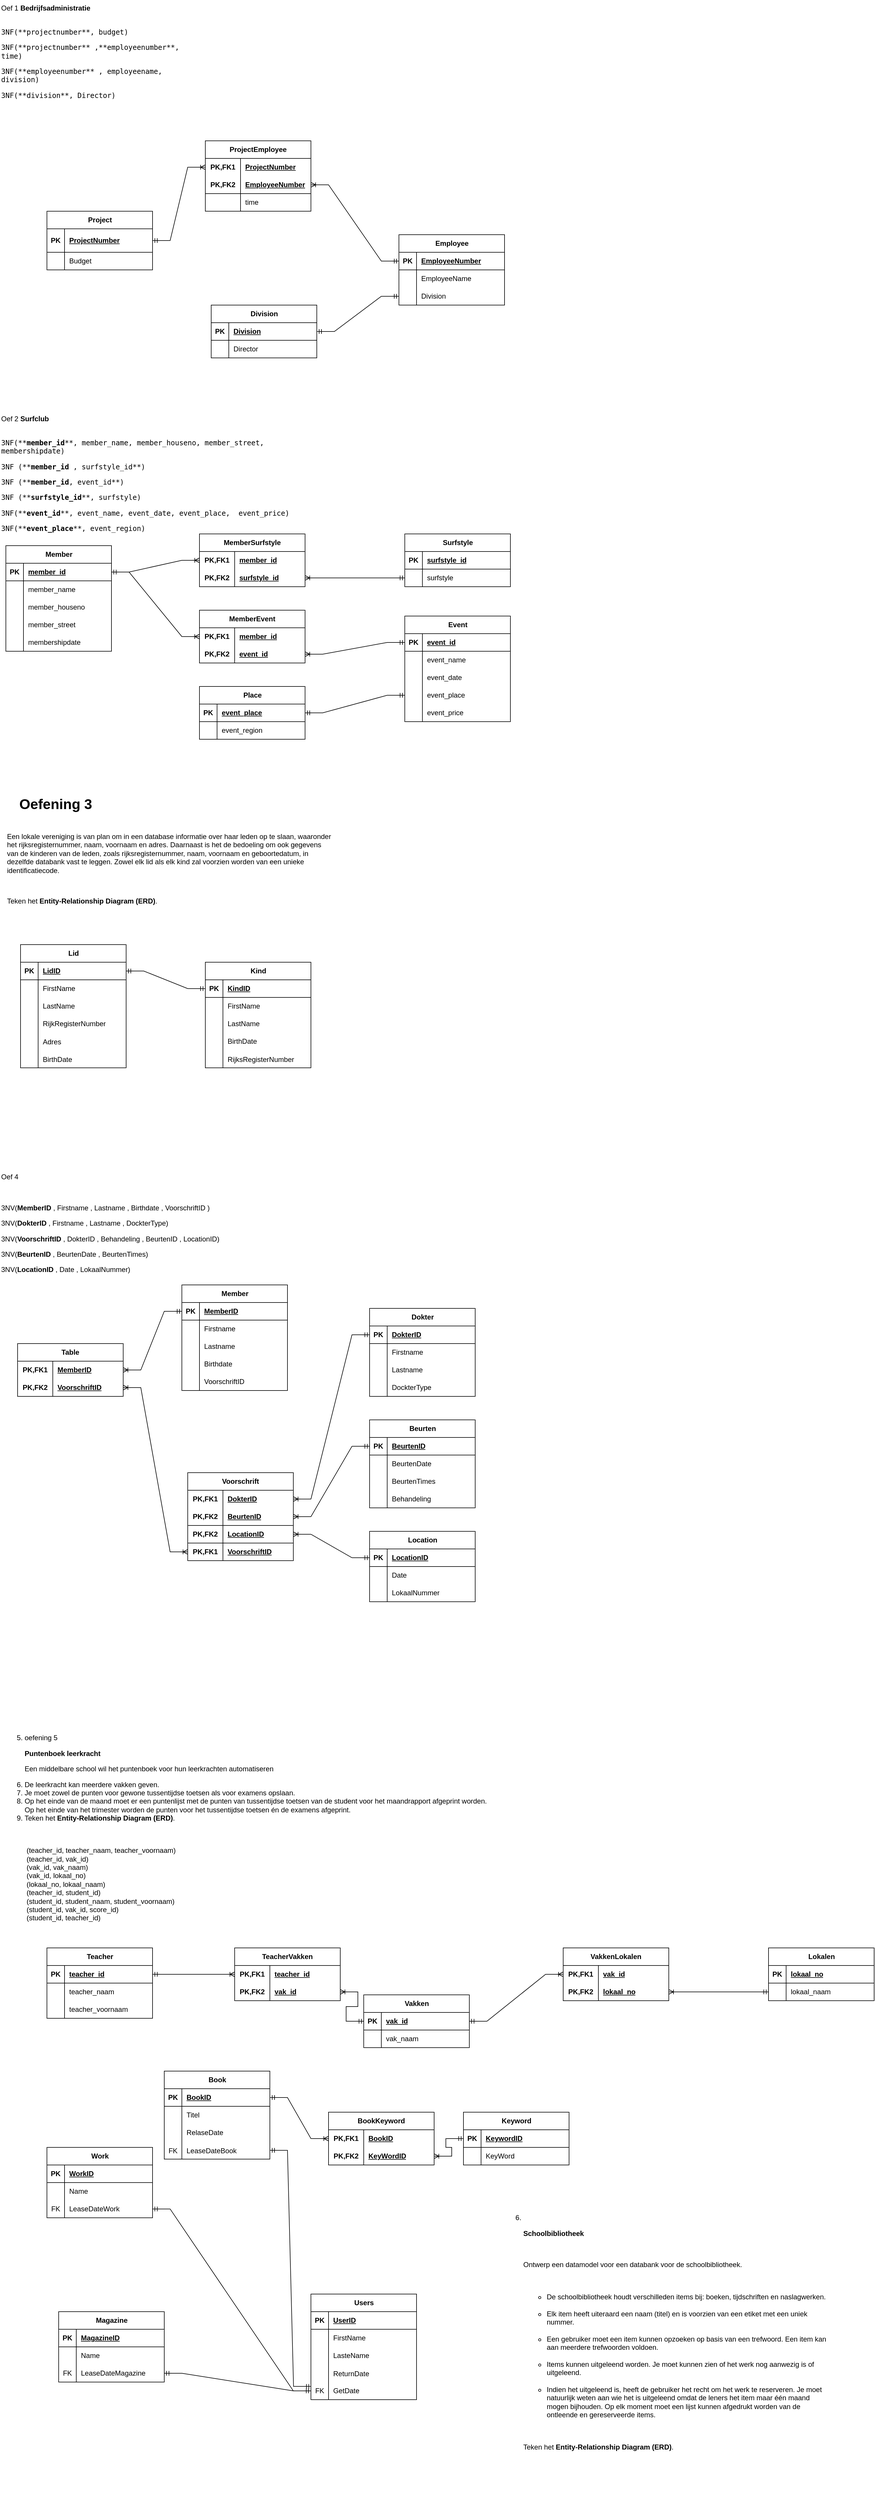 <mxfile version="24.8.6">
  <diagram name="Pagina-1" id="pg3tXGFbnmsUZEJgLP9_">
    <mxGraphModel dx="1041" dy="652" grid="1" gridSize="10" guides="1" tooltips="1" connect="1" arrows="1" fold="1" page="1" pageScale="1" pageWidth="2339" pageHeight="3300" math="0" shadow="0">
      <root>
        <mxCell id="0" />
        <mxCell id="1" parent="0" />
        <mxCell id="ASxC-5lhO95S4zxQDopI-1" value="Project" style="shape=table;startSize=30;container=1;collapsible=1;childLayout=tableLayout;fixedRows=1;rowLines=0;fontStyle=1;align=center;resizeLast=1;html=1;" parent="1" vertex="1">
          <mxGeometry x="80" y="360" width="180" height="100" as="geometry" />
        </mxCell>
        <mxCell id="ASxC-5lhO95S4zxQDopI-2" value="" style="shape=tableRow;horizontal=0;startSize=0;swimlaneHead=0;swimlaneBody=0;fillColor=none;collapsible=0;dropTarget=0;points=[[0,0.5],[1,0.5]];portConstraint=eastwest;top=0;left=0;right=0;bottom=1;" parent="ASxC-5lhO95S4zxQDopI-1" vertex="1">
          <mxGeometry y="30" width="180" height="40" as="geometry" />
        </mxCell>
        <mxCell id="ASxC-5lhO95S4zxQDopI-3" value="PK" style="shape=partialRectangle;connectable=0;fillColor=none;top=0;left=0;bottom=0;right=0;fontStyle=1;overflow=hidden;whiteSpace=wrap;html=1;" parent="ASxC-5lhO95S4zxQDopI-2" vertex="1">
          <mxGeometry width="30" height="40" as="geometry">
            <mxRectangle width="30" height="40" as="alternateBounds" />
          </mxGeometry>
        </mxCell>
        <mxCell id="ASxC-5lhO95S4zxQDopI-4" value="ProjectNumber" style="shape=partialRectangle;connectable=0;fillColor=none;top=0;left=0;bottom=0;right=0;align=left;spacingLeft=6;fontStyle=5;overflow=hidden;whiteSpace=wrap;html=1;" parent="ASxC-5lhO95S4zxQDopI-2" vertex="1">
          <mxGeometry x="30" width="150" height="40" as="geometry">
            <mxRectangle width="150" height="40" as="alternateBounds" />
          </mxGeometry>
        </mxCell>
        <mxCell id="ASxC-5lhO95S4zxQDopI-5" value="" style="shape=tableRow;horizontal=0;startSize=0;swimlaneHead=0;swimlaneBody=0;fillColor=none;collapsible=0;dropTarget=0;points=[[0,0.5],[1,0.5]];portConstraint=eastwest;top=0;left=0;right=0;bottom=0;" parent="ASxC-5lhO95S4zxQDopI-1" vertex="1">
          <mxGeometry y="70" width="180" height="30" as="geometry" />
        </mxCell>
        <mxCell id="ASxC-5lhO95S4zxQDopI-6" value="" style="shape=partialRectangle;connectable=0;fillColor=none;top=0;left=0;bottom=0;right=0;editable=1;overflow=hidden;whiteSpace=wrap;html=1;" parent="ASxC-5lhO95S4zxQDopI-5" vertex="1">
          <mxGeometry width="30" height="30" as="geometry">
            <mxRectangle width="30" height="30" as="alternateBounds" />
          </mxGeometry>
        </mxCell>
        <mxCell id="ASxC-5lhO95S4zxQDopI-7" value="Budget" style="shape=partialRectangle;connectable=0;fillColor=none;top=0;left=0;bottom=0;right=0;align=left;spacingLeft=6;overflow=hidden;whiteSpace=wrap;html=1;" parent="ASxC-5lhO95S4zxQDopI-5" vertex="1">
          <mxGeometry x="30" width="150" height="30" as="geometry">
            <mxRectangle width="150" height="30" as="alternateBounds" />
          </mxGeometry>
        </mxCell>
        <mxCell id="ASxC-5lhO95S4zxQDopI-17" value="&lt;div&gt;Oef 1 &lt;span class=&quot;notion-enable-hover&quot; data-token-index=&quot;0&quot;&gt;&lt;b&gt;Bedrijfsadministratie&lt;/b&gt;&lt;/span&gt;&lt;/div&gt;&lt;div&gt;&lt;br&gt;&lt;/div&gt;&lt;p&gt;&lt;code&gt;3NF(**projectnumber**, budget)&lt;/code&gt;&lt;/p&gt;&lt;p&gt;&lt;code&gt;3NF(**projectnumber** ,**employeenumber**, time)&lt;/code&gt;&lt;/p&gt;&lt;p&gt;&lt;code&gt;3NF(**employeenumber** , employeename, division)&lt;/code&gt;&lt;/p&gt;&lt;p&gt;&lt;code&gt;3NF(**division**, Director)&lt;/code&gt;&lt;/p&gt;" style="text;whiteSpace=wrap;html=1;" parent="1" vertex="1">
          <mxGeometry width="340" height="150" as="geometry" />
        </mxCell>
        <mxCell id="ASxC-5lhO95S4zxQDopI-32" value="ProjectEmployee" style="shape=table;startSize=30;container=1;collapsible=1;childLayout=tableLayout;fixedRows=1;rowLines=0;fontStyle=1;align=center;resizeLast=1;html=1;whiteSpace=wrap;" parent="1" vertex="1">
          <mxGeometry x="350" y="240" width="180" height="120" as="geometry">
            <mxRectangle x="290" y="120" width="130" height="30" as="alternateBounds" />
          </mxGeometry>
        </mxCell>
        <mxCell id="ASxC-5lhO95S4zxQDopI-33" value="" style="shape=tableRow;horizontal=0;startSize=0;swimlaneHead=0;swimlaneBody=0;fillColor=none;collapsible=0;dropTarget=0;points=[[0,0.5],[1,0.5]];portConstraint=eastwest;top=0;left=0;right=0;bottom=0;html=1;" parent="ASxC-5lhO95S4zxQDopI-32" vertex="1">
          <mxGeometry y="30" width="180" height="30" as="geometry" />
        </mxCell>
        <mxCell id="ASxC-5lhO95S4zxQDopI-34" value="PK,FK1" style="shape=partialRectangle;connectable=0;fillColor=none;top=0;left=0;bottom=0;right=0;fontStyle=1;overflow=hidden;html=1;whiteSpace=wrap;" parent="ASxC-5lhO95S4zxQDopI-33" vertex="1">
          <mxGeometry width="60" height="30" as="geometry">
            <mxRectangle width="60" height="30" as="alternateBounds" />
          </mxGeometry>
        </mxCell>
        <mxCell id="ASxC-5lhO95S4zxQDopI-35" value="ProjectNumber" style="shape=partialRectangle;connectable=0;fillColor=none;top=0;left=0;bottom=0;right=0;align=left;spacingLeft=6;fontStyle=5;overflow=hidden;html=1;whiteSpace=wrap;" parent="ASxC-5lhO95S4zxQDopI-33" vertex="1">
          <mxGeometry x="60" width="120" height="30" as="geometry">
            <mxRectangle width="120" height="30" as="alternateBounds" />
          </mxGeometry>
        </mxCell>
        <mxCell id="ASxC-5lhO95S4zxQDopI-36" value="" style="shape=tableRow;horizontal=0;startSize=0;swimlaneHead=0;swimlaneBody=0;fillColor=none;collapsible=0;dropTarget=0;points=[[0,0.5],[1,0.5]];portConstraint=eastwest;top=0;left=0;right=0;bottom=1;html=1;" parent="ASxC-5lhO95S4zxQDopI-32" vertex="1">
          <mxGeometry y="60" width="180" height="30" as="geometry" />
        </mxCell>
        <mxCell id="ASxC-5lhO95S4zxQDopI-37" value="PK,FK2" style="shape=partialRectangle;connectable=0;fillColor=none;top=0;left=0;bottom=0;right=0;fontStyle=1;overflow=hidden;html=1;whiteSpace=wrap;" parent="ASxC-5lhO95S4zxQDopI-36" vertex="1">
          <mxGeometry width="60" height="30" as="geometry">
            <mxRectangle width="60" height="30" as="alternateBounds" />
          </mxGeometry>
        </mxCell>
        <mxCell id="ASxC-5lhO95S4zxQDopI-38" value="EmployeeNumber" style="shape=partialRectangle;connectable=0;fillColor=none;top=0;left=0;bottom=0;right=0;align=left;spacingLeft=6;fontStyle=5;overflow=hidden;html=1;whiteSpace=wrap;" parent="ASxC-5lhO95S4zxQDopI-36" vertex="1">
          <mxGeometry x="60" width="120" height="30" as="geometry">
            <mxRectangle width="120" height="30" as="alternateBounds" />
          </mxGeometry>
        </mxCell>
        <mxCell id="ASxC-5lhO95S4zxQDopI-39" value="" style="shape=tableRow;horizontal=0;startSize=0;swimlaneHead=0;swimlaneBody=0;fillColor=none;collapsible=0;dropTarget=0;points=[[0,0.5],[1,0.5]];portConstraint=eastwest;top=0;left=0;right=0;bottom=0;html=1;" parent="ASxC-5lhO95S4zxQDopI-32" vertex="1">
          <mxGeometry y="90" width="180" height="30" as="geometry" />
        </mxCell>
        <mxCell id="ASxC-5lhO95S4zxQDopI-40" value="" style="shape=partialRectangle;connectable=0;fillColor=none;top=0;left=0;bottom=0;right=0;editable=1;overflow=hidden;html=1;whiteSpace=wrap;" parent="ASxC-5lhO95S4zxQDopI-39" vertex="1">
          <mxGeometry width="60" height="30" as="geometry">
            <mxRectangle width="60" height="30" as="alternateBounds" />
          </mxGeometry>
        </mxCell>
        <mxCell id="ASxC-5lhO95S4zxQDopI-41" value="time" style="shape=partialRectangle;connectable=0;fillColor=none;top=0;left=0;bottom=0;right=0;align=left;spacingLeft=6;overflow=hidden;html=1;whiteSpace=wrap;" parent="ASxC-5lhO95S4zxQDopI-39" vertex="1">
          <mxGeometry x="60" width="120" height="30" as="geometry">
            <mxRectangle width="120" height="30" as="alternateBounds" />
          </mxGeometry>
        </mxCell>
        <mxCell id="ASxC-5lhO95S4zxQDopI-45" value="Employee" style="shape=table;startSize=30;container=1;collapsible=1;childLayout=tableLayout;fixedRows=1;rowLines=0;fontStyle=1;align=center;resizeLast=1;html=1;" parent="1" vertex="1">
          <mxGeometry x="680" y="400" width="180" height="120" as="geometry" />
        </mxCell>
        <mxCell id="ASxC-5lhO95S4zxQDopI-46" value="" style="shape=tableRow;horizontal=0;startSize=0;swimlaneHead=0;swimlaneBody=0;fillColor=none;collapsible=0;dropTarget=0;points=[[0,0.5],[1,0.5]];portConstraint=eastwest;top=0;left=0;right=0;bottom=1;" parent="ASxC-5lhO95S4zxQDopI-45" vertex="1">
          <mxGeometry y="30" width="180" height="30" as="geometry" />
        </mxCell>
        <mxCell id="ASxC-5lhO95S4zxQDopI-47" value="PK" style="shape=partialRectangle;connectable=0;fillColor=none;top=0;left=0;bottom=0;right=0;fontStyle=1;overflow=hidden;whiteSpace=wrap;html=1;" parent="ASxC-5lhO95S4zxQDopI-46" vertex="1">
          <mxGeometry width="30" height="30" as="geometry">
            <mxRectangle width="30" height="30" as="alternateBounds" />
          </mxGeometry>
        </mxCell>
        <mxCell id="ASxC-5lhO95S4zxQDopI-48" value="EmployeeNumber" style="shape=partialRectangle;connectable=0;fillColor=none;top=0;left=0;bottom=0;right=0;align=left;spacingLeft=6;fontStyle=5;overflow=hidden;whiteSpace=wrap;html=1;" parent="ASxC-5lhO95S4zxQDopI-46" vertex="1">
          <mxGeometry x="30" width="150" height="30" as="geometry">
            <mxRectangle width="150" height="30" as="alternateBounds" />
          </mxGeometry>
        </mxCell>
        <mxCell id="ASxC-5lhO95S4zxQDopI-49" value="" style="shape=tableRow;horizontal=0;startSize=0;swimlaneHead=0;swimlaneBody=0;fillColor=none;collapsible=0;dropTarget=0;points=[[0,0.5],[1,0.5]];portConstraint=eastwest;top=0;left=0;right=0;bottom=0;" parent="ASxC-5lhO95S4zxQDopI-45" vertex="1">
          <mxGeometry y="60" width="180" height="30" as="geometry" />
        </mxCell>
        <mxCell id="ASxC-5lhO95S4zxQDopI-50" value="" style="shape=partialRectangle;connectable=0;fillColor=none;top=0;left=0;bottom=0;right=0;editable=1;overflow=hidden;whiteSpace=wrap;html=1;" parent="ASxC-5lhO95S4zxQDopI-49" vertex="1">
          <mxGeometry width="30" height="30" as="geometry">
            <mxRectangle width="30" height="30" as="alternateBounds" />
          </mxGeometry>
        </mxCell>
        <mxCell id="ASxC-5lhO95S4zxQDopI-51" value="EmployeeName" style="shape=partialRectangle;connectable=0;fillColor=none;top=0;left=0;bottom=0;right=0;align=left;spacingLeft=6;overflow=hidden;whiteSpace=wrap;html=1;" parent="ASxC-5lhO95S4zxQDopI-49" vertex="1">
          <mxGeometry x="30" width="150" height="30" as="geometry">
            <mxRectangle width="150" height="30" as="alternateBounds" />
          </mxGeometry>
        </mxCell>
        <mxCell id="ASxC-5lhO95S4zxQDopI-52" value="" style="shape=tableRow;horizontal=0;startSize=0;swimlaneHead=0;swimlaneBody=0;fillColor=none;collapsible=0;dropTarget=0;points=[[0,0.5],[1,0.5]];portConstraint=eastwest;top=0;left=0;right=0;bottom=0;" parent="ASxC-5lhO95S4zxQDopI-45" vertex="1">
          <mxGeometry y="90" width="180" height="30" as="geometry" />
        </mxCell>
        <mxCell id="ASxC-5lhO95S4zxQDopI-53" value="" style="shape=partialRectangle;connectable=0;fillColor=none;top=0;left=0;bottom=0;right=0;editable=1;overflow=hidden;whiteSpace=wrap;html=1;" parent="ASxC-5lhO95S4zxQDopI-52" vertex="1">
          <mxGeometry width="30" height="30" as="geometry">
            <mxRectangle width="30" height="30" as="alternateBounds" />
          </mxGeometry>
        </mxCell>
        <mxCell id="ASxC-5lhO95S4zxQDopI-54" value="Division" style="shape=partialRectangle;connectable=0;fillColor=none;top=0;left=0;bottom=0;right=0;align=left;spacingLeft=6;overflow=hidden;whiteSpace=wrap;html=1;" parent="ASxC-5lhO95S4zxQDopI-52" vertex="1">
          <mxGeometry x="30" width="150" height="30" as="geometry">
            <mxRectangle width="150" height="30" as="alternateBounds" />
          </mxGeometry>
        </mxCell>
        <mxCell id="ASxC-5lhO95S4zxQDopI-58" value="Division" style="shape=table;startSize=30;container=1;collapsible=1;childLayout=tableLayout;fixedRows=1;rowLines=0;fontStyle=1;align=center;resizeLast=1;html=1;" parent="1" vertex="1">
          <mxGeometry x="360" y="520" width="180" height="90" as="geometry" />
        </mxCell>
        <mxCell id="ASxC-5lhO95S4zxQDopI-59" value="" style="shape=tableRow;horizontal=0;startSize=0;swimlaneHead=0;swimlaneBody=0;fillColor=none;collapsible=0;dropTarget=0;points=[[0,0.5],[1,0.5]];portConstraint=eastwest;top=0;left=0;right=0;bottom=1;" parent="ASxC-5lhO95S4zxQDopI-58" vertex="1">
          <mxGeometry y="30" width="180" height="30" as="geometry" />
        </mxCell>
        <mxCell id="ASxC-5lhO95S4zxQDopI-60" value="PK" style="shape=partialRectangle;connectable=0;fillColor=none;top=0;left=0;bottom=0;right=0;fontStyle=1;overflow=hidden;whiteSpace=wrap;html=1;" parent="ASxC-5lhO95S4zxQDopI-59" vertex="1">
          <mxGeometry width="30" height="30" as="geometry">
            <mxRectangle width="30" height="30" as="alternateBounds" />
          </mxGeometry>
        </mxCell>
        <mxCell id="ASxC-5lhO95S4zxQDopI-61" value="Division" style="shape=partialRectangle;connectable=0;fillColor=none;top=0;left=0;bottom=0;right=0;align=left;spacingLeft=6;fontStyle=5;overflow=hidden;whiteSpace=wrap;html=1;" parent="ASxC-5lhO95S4zxQDopI-59" vertex="1">
          <mxGeometry x="30" width="150" height="30" as="geometry">
            <mxRectangle width="150" height="30" as="alternateBounds" />
          </mxGeometry>
        </mxCell>
        <mxCell id="ASxC-5lhO95S4zxQDopI-62" value="" style="shape=tableRow;horizontal=0;startSize=0;swimlaneHead=0;swimlaneBody=0;fillColor=none;collapsible=0;dropTarget=0;points=[[0,0.5],[1,0.5]];portConstraint=eastwest;top=0;left=0;right=0;bottom=0;" parent="ASxC-5lhO95S4zxQDopI-58" vertex="1">
          <mxGeometry y="60" width="180" height="30" as="geometry" />
        </mxCell>
        <mxCell id="ASxC-5lhO95S4zxQDopI-63" value="" style="shape=partialRectangle;connectable=0;fillColor=none;top=0;left=0;bottom=0;right=0;editable=1;overflow=hidden;whiteSpace=wrap;html=1;" parent="ASxC-5lhO95S4zxQDopI-62" vertex="1">
          <mxGeometry width="30" height="30" as="geometry">
            <mxRectangle width="30" height="30" as="alternateBounds" />
          </mxGeometry>
        </mxCell>
        <mxCell id="ASxC-5lhO95S4zxQDopI-64" value="Director" style="shape=partialRectangle;connectable=0;fillColor=none;top=0;left=0;bottom=0;right=0;align=left;spacingLeft=6;overflow=hidden;whiteSpace=wrap;html=1;" parent="ASxC-5lhO95S4zxQDopI-62" vertex="1">
          <mxGeometry x="30" width="150" height="30" as="geometry">
            <mxRectangle width="150" height="30" as="alternateBounds" />
          </mxGeometry>
        </mxCell>
        <mxCell id="ASxC-5lhO95S4zxQDopI-71" value="" style="edgeStyle=entityRelationEdgeStyle;fontSize=12;html=1;endArrow=ERoneToMany;startArrow=ERmandOne;rounded=0;exitX=1;exitY=0.5;exitDx=0;exitDy=0;entryX=0;entryY=0.5;entryDx=0;entryDy=0;" parent="1" source="ASxC-5lhO95S4zxQDopI-1" target="ASxC-5lhO95S4zxQDopI-33" edge="1">
          <mxGeometry width="100" height="100" relative="1" as="geometry">
            <mxPoint x="420" y="360" as="sourcePoint" />
            <mxPoint x="330" y="270" as="targetPoint" />
          </mxGeometry>
        </mxCell>
        <mxCell id="ASxC-5lhO95S4zxQDopI-74" value="" style="edgeStyle=entityRelationEdgeStyle;fontSize=12;html=1;endArrow=ERoneToMany;startArrow=ERmandOne;rounded=0;entryX=1;entryY=0.5;entryDx=0;entryDy=0;exitX=0;exitY=0.5;exitDx=0;exitDy=0;" parent="1" source="ASxC-5lhO95S4zxQDopI-46" target="ASxC-5lhO95S4zxQDopI-36" edge="1">
          <mxGeometry width="100" height="100" relative="1" as="geometry">
            <mxPoint x="640" y="360" as="sourcePoint" />
            <mxPoint x="740" y="260" as="targetPoint" />
          </mxGeometry>
        </mxCell>
        <mxCell id="ASxC-5lhO95S4zxQDopI-75" value="" style="edgeStyle=entityRelationEdgeStyle;fontSize=12;html=1;endArrow=ERmandOne;startArrow=ERmandOne;rounded=0;" parent="1" source="ASxC-5lhO95S4zxQDopI-59" target="ASxC-5lhO95S4zxQDopI-52" edge="1">
          <mxGeometry width="100" height="100" relative="1" as="geometry">
            <mxPoint x="590" y="627" as="sourcePoint" />
            <mxPoint x="710" y="562" as="targetPoint" />
          </mxGeometry>
        </mxCell>
        <mxCell id="ASxC-5lhO95S4zxQDopI-76" value="&lt;div&gt;Oef 2 &lt;span class=&quot;notion-enable-hover&quot; data-token-index=&quot;0&quot; style=&quot;font-weight:600&quot;&gt;Surfclub&lt;/span&gt;&lt;/div&gt;&lt;div&gt;&lt;br&gt;&lt;/div&gt;&lt;p&gt;&lt;code&gt;3NF(**&lt;b&gt;member_id&lt;/b&gt;**, member_name, member_houseno, member_street, membershipdate)&lt;/code&gt;&lt;/p&gt;&lt;p&gt;&lt;code&gt;3NF (**&lt;b&gt;member_id &lt;/b&gt;, surfstyle_id**)&lt;/code&gt;&lt;/p&gt;&lt;p&gt;&lt;code&gt;3NF (**&lt;b&gt;member_id&lt;/b&gt;, event_id**)&lt;/code&gt;&lt;/p&gt;&lt;p&gt;&lt;code&gt;3NF (**&lt;b&gt;surfstyle_id&lt;/b&gt;**, surfstyle)&lt;/code&gt;&lt;/p&gt;&lt;p&gt;&lt;code&gt;3NF(**&lt;b&gt;event_id&lt;/b&gt;**, event_name, event_date, event_place,&amp;nbsp; event_price)&lt;/code&gt;&lt;/p&gt;&lt;p&gt;&lt;code&gt;3NF(**&lt;b&gt;event_place&lt;/b&gt;**, event_region)&lt;/code&gt;&lt;/p&gt;" style="text;whiteSpace=wrap;html=1;" parent="1" vertex="1">
          <mxGeometry y="700" width="530" height="180" as="geometry" />
        </mxCell>
        <mxCell id="_lhze5OLIJimC7IqoSJ6-1" value="Member" style="shape=table;startSize=30;container=1;collapsible=1;childLayout=tableLayout;fixedRows=1;rowLines=0;fontStyle=1;align=center;resizeLast=1;html=1;" parent="1" vertex="1">
          <mxGeometry x="10" y="930" width="180" height="180" as="geometry" />
        </mxCell>
        <mxCell id="_lhze5OLIJimC7IqoSJ6-2" value="" style="shape=tableRow;horizontal=0;startSize=0;swimlaneHead=0;swimlaneBody=0;fillColor=none;collapsible=0;dropTarget=0;points=[[0,0.5],[1,0.5]];portConstraint=eastwest;top=0;left=0;right=0;bottom=1;" parent="_lhze5OLIJimC7IqoSJ6-1" vertex="1">
          <mxGeometry y="30" width="180" height="30" as="geometry" />
        </mxCell>
        <mxCell id="_lhze5OLIJimC7IqoSJ6-3" value="PK" style="shape=partialRectangle;connectable=0;fillColor=none;top=0;left=0;bottom=0;right=0;fontStyle=1;overflow=hidden;whiteSpace=wrap;html=1;" parent="_lhze5OLIJimC7IqoSJ6-2" vertex="1">
          <mxGeometry width="30" height="30" as="geometry">
            <mxRectangle width="30" height="30" as="alternateBounds" />
          </mxGeometry>
        </mxCell>
        <mxCell id="_lhze5OLIJimC7IqoSJ6-4" value="member_id" style="shape=partialRectangle;connectable=0;fillColor=none;top=0;left=0;bottom=0;right=0;align=left;spacingLeft=6;fontStyle=5;overflow=hidden;whiteSpace=wrap;html=1;" parent="_lhze5OLIJimC7IqoSJ6-2" vertex="1">
          <mxGeometry x="30" width="150" height="30" as="geometry">
            <mxRectangle width="150" height="30" as="alternateBounds" />
          </mxGeometry>
        </mxCell>
        <mxCell id="_lhze5OLIJimC7IqoSJ6-5" value="" style="shape=tableRow;horizontal=0;startSize=0;swimlaneHead=0;swimlaneBody=0;fillColor=none;collapsible=0;dropTarget=0;points=[[0,0.5],[1,0.5]];portConstraint=eastwest;top=0;left=0;right=0;bottom=0;" parent="_lhze5OLIJimC7IqoSJ6-1" vertex="1">
          <mxGeometry y="60" width="180" height="30" as="geometry" />
        </mxCell>
        <mxCell id="_lhze5OLIJimC7IqoSJ6-6" value="" style="shape=partialRectangle;connectable=0;fillColor=none;top=0;left=0;bottom=0;right=0;editable=1;overflow=hidden;whiteSpace=wrap;html=1;" parent="_lhze5OLIJimC7IqoSJ6-5" vertex="1">
          <mxGeometry width="30" height="30" as="geometry">
            <mxRectangle width="30" height="30" as="alternateBounds" />
          </mxGeometry>
        </mxCell>
        <mxCell id="_lhze5OLIJimC7IqoSJ6-7" value="member_name" style="shape=partialRectangle;connectable=0;fillColor=none;top=0;left=0;bottom=0;right=0;align=left;spacingLeft=6;overflow=hidden;whiteSpace=wrap;html=1;" parent="_lhze5OLIJimC7IqoSJ6-5" vertex="1">
          <mxGeometry x="30" width="150" height="30" as="geometry">
            <mxRectangle width="150" height="30" as="alternateBounds" />
          </mxGeometry>
        </mxCell>
        <mxCell id="_lhze5OLIJimC7IqoSJ6-8" value="" style="shape=tableRow;horizontal=0;startSize=0;swimlaneHead=0;swimlaneBody=0;fillColor=none;collapsible=0;dropTarget=0;points=[[0,0.5],[1,0.5]];portConstraint=eastwest;top=0;left=0;right=0;bottom=0;" parent="_lhze5OLIJimC7IqoSJ6-1" vertex="1">
          <mxGeometry y="90" width="180" height="30" as="geometry" />
        </mxCell>
        <mxCell id="_lhze5OLIJimC7IqoSJ6-9" value="" style="shape=partialRectangle;connectable=0;fillColor=none;top=0;left=0;bottom=0;right=0;editable=1;overflow=hidden;whiteSpace=wrap;html=1;" parent="_lhze5OLIJimC7IqoSJ6-8" vertex="1">
          <mxGeometry width="30" height="30" as="geometry">
            <mxRectangle width="30" height="30" as="alternateBounds" />
          </mxGeometry>
        </mxCell>
        <mxCell id="_lhze5OLIJimC7IqoSJ6-10" value="member_houseno" style="shape=partialRectangle;connectable=0;fillColor=none;top=0;left=0;bottom=0;right=0;align=left;spacingLeft=6;overflow=hidden;whiteSpace=wrap;html=1;" parent="_lhze5OLIJimC7IqoSJ6-8" vertex="1">
          <mxGeometry x="30" width="150" height="30" as="geometry">
            <mxRectangle width="150" height="30" as="alternateBounds" />
          </mxGeometry>
        </mxCell>
        <mxCell id="_lhze5OLIJimC7IqoSJ6-11" value="" style="shape=tableRow;horizontal=0;startSize=0;swimlaneHead=0;swimlaneBody=0;fillColor=none;collapsible=0;dropTarget=0;points=[[0,0.5],[1,0.5]];portConstraint=eastwest;top=0;left=0;right=0;bottom=0;" parent="_lhze5OLIJimC7IqoSJ6-1" vertex="1">
          <mxGeometry y="120" width="180" height="30" as="geometry" />
        </mxCell>
        <mxCell id="_lhze5OLIJimC7IqoSJ6-12" value="" style="shape=partialRectangle;connectable=0;fillColor=none;top=0;left=0;bottom=0;right=0;editable=1;overflow=hidden;whiteSpace=wrap;html=1;" parent="_lhze5OLIJimC7IqoSJ6-11" vertex="1">
          <mxGeometry width="30" height="30" as="geometry">
            <mxRectangle width="30" height="30" as="alternateBounds" />
          </mxGeometry>
        </mxCell>
        <mxCell id="_lhze5OLIJimC7IqoSJ6-13" value="member_street" style="shape=partialRectangle;connectable=0;fillColor=none;top=0;left=0;bottom=0;right=0;align=left;spacingLeft=6;overflow=hidden;whiteSpace=wrap;html=1;" parent="_lhze5OLIJimC7IqoSJ6-11" vertex="1">
          <mxGeometry x="30" width="150" height="30" as="geometry">
            <mxRectangle width="150" height="30" as="alternateBounds" />
          </mxGeometry>
        </mxCell>
        <mxCell id="_lhze5OLIJimC7IqoSJ6-34" value="" style="shape=tableRow;horizontal=0;startSize=0;swimlaneHead=0;swimlaneBody=0;fillColor=none;collapsible=0;dropTarget=0;points=[[0,0.5],[1,0.5]];portConstraint=eastwest;top=0;left=0;right=0;bottom=0;" vertex="1" parent="_lhze5OLIJimC7IqoSJ6-1">
          <mxGeometry y="150" width="180" height="30" as="geometry" />
        </mxCell>
        <mxCell id="_lhze5OLIJimC7IqoSJ6-35" value="" style="shape=partialRectangle;connectable=0;fillColor=none;top=0;left=0;bottom=0;right=0;editable=1;overflow=hidden;whiteSpace=wrap;html=1;" vertex="1" parent="_lhze5OLIJimC7IqoSJ6-34">
          <mxGeometry width="30" height="30" as="geometry">
            <mxRectangle width="30" height="30" as="alternateBounds" />
          </mxGeometry>
        </mxCell>
        <mxCell id="_lhze5OLIJimC7IqoSJ6-36" value="membershipdate" style="shape=partialRectangle;connectable=0;fillColor=none;top=0;left=0;bottom=0;right=0;align=left;spacingLeft=6;overflow=hidden;whiteSpace=wrap;html=1;" vertex="1" parent="_lhze5OLIJimC7IqoSJ6-34">
          <mxGeometry x="30" width="150" height="30" as="geometry">
            <mxRectangle width="150" height="30" as="alternateBounds" />
          </mxGeometry>
        </mxCell>
        <mxCell id="9WLVLjIo_HiwWXJBDwfp-1" value="&lt;h1&gt;Oefening 3&lt;br&gt;&amp;nbsp;&amp;nbsp;&lt;/h1&gt;" style="text;html=1;align=center;verticalAlign=middle;whiteSpace=wrap;rounded=0;" vertex="1" parent="1">
          <mxGeometry y="1370" width="190" height="30" as="geometry" />
        </mxCell>
        <mxCell id="_lhze5OLIJimC7IqoSJ6-37" value="MemberSurfstyle" style="shape=table;startSize=30;container=1;collapsible=1;childLayout=tableLayout;fixedRows=1;rowLines=0;fontStyle=1;align=center;resizeLast=1;html=1;whiteSpace=wrap;" vertex="1" parent="1">
          <mxGeometry x="340" y="910" width="180" height="90" as="geometry" />
        </mxCell>
        <mxCell id="_lhze5OLIJimC7IqoSJ6-38" value="" style="shape=tableRow;horizontal=0;startSize=0;swimlaneHead=0;swimlaneBody=0;fillColor=none;collapsible=0;dropTarget=0;points=[[0,0.5],[1,0.5]];portConstraint=eastwest;top=0;left=0;right=0;bottom=0;html=1;" vertex="1" parent="_lhze5OLIJimC7IqoSJ6-37">
          <mxGeometry y="30" width="180" height="30" as="geometry" />
        </mxCell>
        <mxCell id="_lhze5OLIJimC7IqoSJ6-39" value="PK,FK1" style="shape=partialRectangle;connectable=0;fillColor=none;top=0;left=0;bottom=0;right=0;fontStyle=1;overflow=hidden;html=1;whiteSpace=wrap;" vertex="1" parent="_lhze5OLIJimC7IqoSJ6-38">
          <mxGeometry width="60" height="30" as="geometry">
            <mxRectangle width="60" height="30" as="alternateBounds" />
          </mxGeometry>
        </mxCell>
        <mxCell id="_lhze5OLIJimC7IqoSJ6-40" value="member_id" style="shape=partialRectangle;connectable=0;fillColor=none;top=0;left=0;bottom=0;right=0;align=left;spacingLeft=6;fontStyle=5;overflow=hidden;html=1;whiteSpace=wrap;" vertex="1" parent="_lhze5OLIJimC7IqoSJ6-38">
          <mxGeometry x="60" width="120" height="30" as="geometry">
            <mxRectangle width="120" height="30" as="alternateBounds" />
          </mxGeometry>
        </mxCell>
        <mxCell id="_lhze5OLIJimC7IqoSJ6-41" value="" style="shape=tableRow;horizontal=0;startSize=0;swimlaneHead=0;swimlaneBody=0;fillColor=none;collapsible=0;dropTarget=0;points=[[0,0.5],[1,0.5]];portConstraint=eastwest;top=0;left=0;right=0;bottom=1;html=1;" vertex="1" parent="_lhze5OLIJimC7IqoSJ6-37">
          <mxGeometry y="60" width="180" height="30" as="geometry" />
        </mxCell>
        <mxCell id="_lhze5OLIJimC7IqoSJ6-42" value="PK,FK2" style="shape=partialRectangle;connectable=0;fillColor=none;top=0;left=0;bottom=0;right=0;fontStyle=1;overflow=hidden;html=1;whiteSpace=wrap;" vertex="1" parent="_lhze5OLIJimC7IqoSJ6-41">
          <mxGeometry width="60" height="30" as="geometry">
            <mxRectangle width="60" height="30" as="alternateBounds" />
          </mxGeometry>
        </mxCell>
        <mxCell id="_lhze5OLIJimC7IqoSJ6-43" value="surfstyle_id" style="shape=partialRectangle;connectable=0;fillColor=none;top=0;left=0;bottom=0;right=0;align=left;spacingLeft=6;fontStyle=5;overflow=hidden;html=1;whiteSpace=wrap;" vertex="1" parent="_lhze5OLIJimC7IqoSJ6-41">
          <mxGeometry x="60" width="120" height="30" as="geometry">
            <mxRectangle width="120" height="30" as="alternateBounds" />
          </mxGeometry>
        </mxCell>
        <mxCell id="9WLVLjIo_HiwWXJBDwfp-3" value="&lt;p&gt;Een lokale vereniging is van plan om in een database informatie over haar leden op te slaan, waaronder het rijksregisternummer, naam, voornaam en adres. Daarnaast is het de bedoeling om ook gegevens van de kinderen van de leden, zoals rijksregisternummer, naam, voornaam en geboortedatum, in dezelfde databank vast te leggen. Zowel elk lid als elk kind zal voorzien worden van een unieke identificatiecode.&lt;/p&gt;&#xa;&lt;p&gt;Teken het &lt;strong&gt;Entity-Relationship Diagram (ERD)&lt;/strong&gt;.&lt;/p&gt;" style="text;whiteSpace=wrap;html=1;" vertex="1" parent="1">
          <mxGeometry x="10" y="1400" width="560" height="170" as="geometry" />
        </mxCell>
        <mxCell id="_7XhD8mCr1j6iUqAHI7z-4" value="&lt;p&gt;Oef 4&lt;br&gt;&lt;/p&gt;&lt;br&gt;&lt;p&gt;3NV(&lt;strong&gt;MemberID&lt;/strong&gt; , Firstname , Lastname , Birthdate , VoorschriftID )&lt;/p&gt;&lt;p&gt;3NV(&lt;strong&gt;DokterID&lt;/strong&gt; , Firstname , Lastname , DockterType)&lt;/p&gt;&lt;p&gt;3NV(&lt;strong&gt;VoorschriftID&lt;/strong&gt; , DokterID , Behandeling , BeurtenID , LocationID)&lt;/p&gt;&lt;p&gt;3NV(&lt;strong&gt;BeurtenID&lt;/strong&gt; , BeurtenDate , BeurtenTimes)&lt;/p&gt;&lt;p&gt;3NV(&lt;strong&gt;LocationID&lt;/strong&gt; , Date , LokaalNummer)&lt;/p&gt;&lt;div&gt;&lt;br&gt;&lt;/div&gt;" style="text;whiteSpace=wrap;html=1;" vertex="1" parent="1">
          <mxGeometry y="1980" width="560" height="220" as="geometry" />
        </mxCell>
        <mxCell id="9WLVLjIo_HiwWXJBDwfp-5" value="Lid" style="shape=table;startSize=30;container=1;collapsible=1;childLayout=tableLayout;fixedRows=1;rowLines=0;fontStyle=1;align=center;resizeLast=1;html=1;" vertex="1" parent="1">
          <mxGeometry x="35" y="1610" width="180" height="210" as="geometry" />
        </mxCell>
        <mxCell id="9WLVLjIo_HiwWXJBDwfp-6" value="" style="shape=tableRow;horizontal=0;startSize=0;swimlaneHead=0;swimlaneBody=0;fillColor=none;collapsible=0;dropTarget=0;points=[[0,0.5],[1,0.5]];portConstraint=eastwest;top=0;left=0;right=0;bottom=1;" vertex="1" parent="9WLVLjIo_HiwWXJBDwfp-5">
          <mxGeometry y="30" width="180" height="30" as="geometry" />
        </mxCell>
        <mxCell id="9WLVLjIo_HiwWXJBDwfp-7" value="PK" style="shape=partialRectangle;connectable=0;fillColor=none;top=0;left=0;bottom=0;right=0;fontStyle=1;overflow=hidden;whiteSpace=wrap;html=1;" vertex="1" parent="9WLVLjIo_HiwWXJBDwfp-6">
          <mxGeometry width="30" height="30" as="geometry">
            <mxRectangle width="30" height="30" as="alternateBounds" />
          </mxGeometry>
        </mxCell>
        <mxCell id="9WLVLjIo_HiwWXJBDwfp-8" value="LidID" style="shape=partialRectangle;connectable=0;fillColor=none;top=0;left=0;bottom=0;right=0;align=left;spacingLeft=6;fontStyle=5;overflow=hidden;whiteSpace=wrap;html=1;" vertex="1" parent="9WLVLjIo_HiwWXJBDwfp-6">
          <mxGeometry x="30" width="150" height="30" as="geometry">
            <mxRectangle width="150" height="30" as="alternateBounds" />
          </mxGeometry>
        </mxCell>
        <mxCell id="9WLVLjIo_HiwWXJBDwfp-9" value="" style="shape=tableRow;horizontal=0;startSize=0;swimlaneHead=0;swimlaneBody=0;fillColor=none;collapsible=0;dropTarget=0;points=[[0,0.5],[1,0.5]];portConstraint=eastwest;top=0;left=0;right=0;bottom=0;" vertex="1" parent="9WLVLjIo_HiwWXJBDwfp-5">
          <mxGeometry y="60" width="180" height="30" as="geometry" />
        </mxCell>
        <mxCell id="9WLVLjIo_HiwWXJBDwfp-10" value="" style="shape=partialRectangle;connectable=0;fillColor=none;top=0;left=0;bottom=0;right=0;editable=1;overflow=hidden;whiteSpace=wrap;html=1;" vertex="1" parent="9WLVLjIo_HiwWXJBDwfp-9">
          <mxGeometry width="30" height="30" as="geometry">
            <mxRectangle width="30" height="30" as="alternateBounds" />
          </mxGeometry>
        </mxCell>
        <mxCell id="9WLVLjIo_HiwWXJBDwfp-11" value="FirstName" style="shape=partialRectangle;connectable=0;fillColor=none;top=0;left=0;bottom=0;right=0;align=left;spacingLeft=6;overflow=hidden;whiteSpace=wrap;html=1;" vertex="1" parent="9WLVLjIo_HiwWXJBDwfp-9">
          <mxGeometry x="30" width="150" height="30" as="geometry">
            <mxRectangle width="150" height="30" as="alternateBounds" />
          </mxGeometry>
        </mxCell>
        <mxCell id="9WLVLjIo_HiwWXJBDwfp-12" value="" style="shape=tableRow;horizontal=0;startSize=0;swimlaneHead=0;swimlaneBody=0;fillColor=none;collapsible=0;dropTarget=0;points=[[0,0.5],[1,0.5]];portConstraint=eastwest;top=0;left=0;right=0;bottom=0;" vertex="1" parent="9WLVLjIo_HiwWXJBDwfp-5">
          <mxGeometry y="90" width="180" height="30" as="geometry" />
        </mxCell>
        <mxCell id="9WLVLjIo_HiwWXJBDwfp-13" value="" style="shape=partialRectangle;connectable=0;fillColor=none;top=0;left=0;bottom=0;right=0;editable=1;overflow=hidden;whiteSpace=wrap;html=1;" vertex="1" parent="9WLVLjIo_HiwWXJBDwfp-12">
          <mxGeometry width="30" height="30" as="geometry">
            <mxRectangle width="30" height="30" as="alternateBounds" />
          </mxGeometry>
        </mxCell>
        <mxCell id="9WLVLjIo_HiwWXJBDwfp-14" value="LastName" style="shape=partialRectangle;connectable=0;fillColor=none;top=0;left=0;bottom=0;right=0;align=left;spacingLeft=6;overflow=hidden;whiteSpace=wrap;html=1;" vertex="1" parent="9WLVLjIo_HiwWXJBDwfp-12">
          <mxGeometry x="30" width="150" height="30" as="geometry">
            <mxRectangle width="150" height="30" as="alternateBounds" />
          </mxGeometry>
        </mxCell>
        <mxCell id="9WLVLjIo_HiwWXJBDwfp-15" value="" style="shape=tableRow;horizontal=0;startSize=0;swimlaneHead=0;swimlaneBody=0;fillColor=none;collapsible=0;dropTarget=0;points=[[0,0.5],[1,0.5]];portConstraint=eastwest;top=0;left=0;right=0;bottom=0;" vertex="1" parent="9WLVLjIo_HiwWXJBDwfp-5">
          <mxGeometry y="120" width="180" height="30" as="geometry" />
        </mxCell>
        <mxCell id="9WLVLjIo_HiwWXJBDwfp-16" value="" style="shape=partialRectangle;connectable=0;fillColor=none;top=0;left=0;bottom=0;right=0;editable=1;overflow=hidden;whiteSpace=wrap;html=1;" vertex="1" parent="9WLVLjIo_HiwWXJBDwfp-15">
          <mxGeometry width="30" height="30" as="geometry">
            <mxRectangle width="30" height="30" as="alternateBounds" />
          </mxGeometry>
        </mxCell>
        <mxCell id="9WLVLjIo_HiwWXJBDwfp-17" value="RijkRegisterNumber" style="shape=partialRectangle;connectable=0;fillColor=none;top=0;left=0;bottom=0;right=0;align=left;spacingLeft=6;overflow=hidden;whiteSpace=wrap;html=1;" vertex="1" parent="9WLVLjIo_HiwWXJBDwfp-15">
          <mxGeometry x="30" width="150" height="30" as="geometry">
            <mxRectangle width="150" height="30" as="alternateBounds" />
          </mxGeometry>
        </mxCell>
        <mxCell id="9WLVLjIo_HiwWXJBDwfp-18" value="" style="shape=tableRow;horizontal=0;startSize=0;swimlaneHead=0;swimlaneBody=0;fillColor=none;collapsible=0;dropTarget=0;points=[[0,0.5],[1,0.5]];portConstraint=eastwest;top=0;left=0;right=0;bottom=0;" vertex="1" parent="9WLVLjIo_HiwWXJBDwfp-5">
          <mxGeometry y="150" width="180" height="30" as="geometry" />
        </mxCell>
        <mxCell id="9WLVLjIo_HiwWXJBDwfp-19" value="" style="shape=partialRectangle;connectable=0;fillColor=none;top=0;left=0;bottom=0;right=0;editable=1;overflow=hidden;" vertex="1" parent="9WLVLjIo_HiwWXJBDwfp-18">
          <mxGeometry width="30" height="30" as="geometry">
            <mxRectangle width="30" height="30" as="alternateBounds" />
          </mxGeometry>
        </mxCell>
        <mxCell id="9WLVLjIo_HiwWXJBDwfp-20" value="Adres" style="shape=partialRectangle;connectable=0;fillColor=none;top=0;left=0;bottom=0;right=0;align=left;spacingLeft=6;overflow=hidden;" vertex="1" parent="9WLVLjIo_HiwWXJBDwfp-18">
          <mxGeometry x="30" width="150" height="30" as="geometry">
            <mxRectangle width="150" height="30" as="alternateBounds" />
          </mxGeometry>
        </mxCell>
        <mxCell id="9WLVLjIo_HiwWXJBDwfp-34" value="" style="shape=tableRow;horizontal=0;startSize=0;swimlaneHead=0;swimlaneBody=0;fillColor=none;collapsible=0;dropTarget=0;points=[[0,0.5],[1,0.5]];portConstraint=eastwest;top=0;left=0;right=0;bottom=0;" vertex="1" parent="9WLVLjIo_HiwWXJBDwfp-5">
          <mxGeometry y="180" width="180" height="30" as="geometry" />
        </mxCell>
        <mxCell id="9WLVLjIo_HiwWXJBDwfp-35" value="" style="shape=partialRectangle;connectable=0;fillColor=none;top=0;left=0;bottom=0;right=0;editable=1;overflow=hidden;" vertex="1" parent="9WLVLjIo_HiwWXJBDwfp-34">
          <mxGeometry width="30" height="30" as="geometry">
            <mxRectangle width="30" height="30" as="alternateBounds" />
          </mxGeometry>
        </mxCell>
        <mxCell id="9WLVLjIo_HiwWXJBDwfp-36" value="BirthDate" style="shape=partialRectangle;connectable=0;fillColor=none;top=0;left=0;bottom=0;right=0;align=left;spacingLeft=6;overflow=hidden;" vertex="1" parent="9WLVLjIo_HiwWXJBDwfp-34">
          <mxGeometry x="30" width="150" height="30" as="geometry">
            <mxRectangle width="150" height="30" as="alternateBounds" />
          </mxGeometry>
        </mxCell>
        <mxCell id="_lhze5OLIJimC7IqoSJ6-50" value="" style="edgeStyle=entityRelationEdgeStyle;fontSize=12;html=1;endArrow=ERoneToMany;startArrow=ERmandOne;rounded=0;exitX=1;exitY=0.5;exitDx=0;exitDy=0;entryX=0;entryY=0.5;entryDx=0;entryDy=0;" edge="1" parent="1" source="_lhze5OLIJimC7IqoSJ6-2" target="_lhze5OLIJimC7IqoSJ6-38">
          <mxGeometry width="100" height="100" relative="1" as="geometry">
            <mxPoint x="260" y="1140" as="sourcePoint" />
            <mxPoint x="360" y="1040" as="targetPoint" />
          </mxGeometry>
        </mxCell>
        <mxCell id="9WLVLjIo_HiwWXJBDwfp-21" value="Kind" style="shape=table;startSize=30;container=1;collapsible=1;childLayout=tableLayout;fixedRows=1;rowLines=0;fontStyle=1;align=center;resizeLast=1;html=1;" vertex="1" parent="1">
          <mxGeometry x="350" y="1640" width="180" height="180" as="geometry" />
        </mxCell>
        <mxCell id="9WLVLjIo_HiwWXJBDwfp-22" value="" style="shape=tableRow;horizontal=0;startSize=0;swimlaneHead=0;swimlaneBody=0;fillColor=none;collapsible=0;dropTarget=0;points=[[0,0.5],[1,0.5]];portConstraint=eastwest;top=0;left=0;right=0;bottom=1;" vertex="1" parent="9WLVLjIo_HiwWXJBDwfp-21">
          <mxGeometry y="30" width="180" height="30" as="geometry" />
        </mxCell>
        <mxCell id="9WLVLjIo_HiwWXJBDwfp-23" value="PK" style="shape=partialRectangle;connectable=0;fillColor=none;top=0;left=0;bottom=0;right=0;fontStyle=1;overflow=hidden;whiteSpace=wrap;html=1;" vertex="1" parent="9WLVLjIo_HiwWXJBDwfp-22">
          <mxGeometry width="30" height="30" as="geometry">
            <mxRectangle width="30" height="30" as="alternateBounds" />
          </mxGeometry>
        </mxCell>
        <mxCell id="9WLVLjIo_HiwWXJBDwfp-24" value="KindID" style="shape=partialRectangle;connectable=0;fillColor=none;top=0;left=0;bottom=0;right=0;align=left;spacingLeft=6;fontStyle=5;overflow=hidden;whiteSpace=wrap;html=1;" vertex="1" parent="9WLVLjIo_HiwWXJBDwfp-22">
          <mxGeometry x="30" width="150" height="30" as="geometry">
            <mxRectangle width="150" height="30" as="alternateBounds" />
          </mxGeometry>
        </mxCell>
        <mxCell id="9WLVLjIo_HiwWXJBDwfp-25" value="" style="shape=tableRow;horizontal=0;startSize=0;swimlaneHead=0;swimlaneBody=0;fillColor=none;collapsible=0;dropTarget=0;points=[[0,0.5],[1,0.5]];portConstraint=eastwest;top=0;left=0;right=0;bottom=0;" vertex="1" parent="9WLVLjIo_HiwWXJBDwfp-21">
          <mxGeometry y="60" width="180" height="30" as="geometry" />
        </mxCell>
        <mxCell id="9WLVLjIo_HiwWXJBDwfp-26" value="" style="shape=partialRectangle;connectable=0;fillColor=none;top=0;left=0;bottom=0;right=0;editable=1;overflow=hidden;whiteSpace=wrap;html=1;" vertex="1" parent="9WLVLjIo_HiwWXJBDwfp-25">
          <mxGeometry width="30" height="30" as="geometry">
            <mxRectangle width="30" height="30" as="alternateBounds" />
          </mxGeometry>
        </mxCell>
        <mxCell id="9WLVLjIo_HiwWXJBDwfp-27" value="FirstName" style="shape=partialRectangle;connectable=0;fillColor=none;top=0;left=0;bottom=0;right=0;align=left;spacingLeft=6;overflow=hidden;whiteSpace=wrap;html=1;" vertex="1" parent="9WLVLjIo_HiwWXJBDwfp-25">
          <mxGeometry x="30" width="150" height="30" as="geometry">
            <mxRectangle width="150" height="30" as="alternateBounds" />
          </mxGeometry>
        </mxCell>
        <mxCell id="9WLVLjIo_HiwWXJBDwfp-28" value="" style="shape=tableRow;horizontal=0;startSize=0;swimlaneHead=0;swimlaneBody=0;fillColor=none;collapsible=0;dropTarget=0;points=[[0,0.5],[1,0.5]];portConstraint=eastwest;top=0;left=0;right=0;bottom=0;" vertex="1" parent="9WLVLjIo_HiwWXJBDwfp-21">
          <mxGeometry y="90" width="180" height="30" as="geometry" />
        </mxCell>
        <mxCell id="9WLVLjIo_HiwWXJBDwfp-29" value="" style="shape=partialRectangle;connectable=0;fillColor=none;top=0;left=0;bottom=0;right=0;editable=1;overflow=hidden;whiteSpace=wrap;html=1;" vertex="1" parent="9WLVLjIo_HiwWXJBDwfp-28">
          <mxGeometry width="30" height="30" as="geometry">
            <mxRectangle width="30" height="30" as="alternateBounds" />
          </mxGeometry>
        </mxCell>
        <mxCell id="9WLVLjIo_HiwWXJBDwfp-30" value="LastName" style="shape=partialRectangle;connectable=0;fillColor=none;top=0;left=0;bottom=0;right=0;align=left;spacingLeft=6;overflow=hidden;whiteSpace=wrap;html=1;" vertex="1" parent="9WLVLjIo_HiwWXJBDwfp-28">
          <mxGeometry x="30" width="150" height="30" as="geometry">
            <mxRectangle width="150" height="30" as="alternateBounds" />
          </mxGeometry>
        </mxCell>
        <mxCell id="9WLVLjIo_HiwWXJBDwfp-31" value="" style="shape=tableRow;horizontal=0;startSize=0;swimlaneHead=0;swimlaneBody=0;fillColor=none;collapsible=0;dropTarget=0;points=[[0,0.5],[1,0.5]];portConstraint=eastwest;top=0;left=0;right=0;bottom=0;" vertex="1" parent="9WLVLjIo_HiwWXJBDwfp-21">
          <mxGeometry y="120" width="180" height="30" as="geometry" />
        </mxCell>
        <mxCell id="9WLVLjIo_HiwWXJBDwfp-32" value="" style="shape=partialRectangle;connectable=0;fillColor=none;top=0;left=0;bottom=0;right=0;editable=1;overflow=hidden;whiteSpace=wrap;html=1;" vertex="1" parent="9WLVLjIo_HiwWXJBDwfp-31">
          <mxGeometry width="30" height="30" as="geometry">
            <mxRectangle width="30" height="30" as="alternateBounds" />
          </mxGeometry>
        </mxCell>
        <mxCell id="9WLVLjIo_HiwWXJBDwfp-33" value="BirthDate" style="shape=partialRectangle;connectable=0;fillColor=none;top=0;left=0;bottom=0;right=0;align=left;spacingLeft=6;overflow=hidden;whiteSpace=wrap;html=1;" vertex="1" parent="9WLVLjIo_HiwWXJBDwfp-31">
          <mxGeometry x="30" width="150" height="30" as="geometry">
            <mxRectangle width="150" height="30" as="alternateBounds" />
          </mxGeometry>
        </mxCell>
        <mxCell id="9WLVLjIo_HiwWXJBDwfp-37" value="" style="shape=tableRow;horizontal=0;startSize=0;swimlaneHead=0;swimlaneBody=0;fillColor=none;collapsible=0;dropTarget=0;points=[[0,0.5],[1,0.5]];portConstraint=eastwest;top=0;left=0;right=0;bottom=0;" vertex="1" parent="9WLVLjIo_HiwWXJBDwfp-21">
          <mxGeometry y="150" width="180" height="30" as="geometry" />
        </mxCell>
        <mxCell id="9WLVLjIo_HiwWXJBDwfp-38" value="" style="shape=partialRectangle;connectable=0;fillColor=none;top=0;left=0;bottom=0;right=0;editable=1;overflow=hidden;" vertex="1" parent="9WLVLjIo_HiwWXJBDwfp-37">
          <mxGeometry width="30" height="30" as="geometry">
            <mxRectangle width="30" height="30" as="alternateBounds" />
          </mxGeometry>
        </mxCell>
        <mxCell id="9WLVLjIo_HiwWXJBDwfp-39" value="RijksRegisterNumber" style="shape=partialRectangle;connectable=0;fillColor=none;top=0;left=0;bottom=0;right=0;align=left;spacingLeft=6;overflow=hidden;" vertex="1" parent="9WLVLjIo_HiwWXJBDwfp-37">
          <mxGeometry x="30" width="150" height="30" as="geometry">
            <mxRectangle width="150" height="30" as="alternateBounds" />
          </mxGeometry>
        </mxCell>
        <mxCell id="_lhze5OLIJimC7IqoSJ6-51" value="MemberEvent" style="shape=table;startSize=30;container=1;collapsible=1;childLayout=tableLayout;fixedRows=1;rowLines=0;fontStyle=1;align=center;resizeLast=1;html=1;whiteSpace=wrap;" vertex="1" parent="1">
          <mxGeometry x="340" y="1040" width="180" height="90" as="geometry" />
        </mxCell>
        <mxCell id="_lhze5OLIJimC7IqoSJ6-52" value="" style="shape=tableRow;horizontal=0;startSize=0;swimlaneHead=0;swimlaneBody=0;fillColor=none;collapsible=0;dropTarget=0;points=[[0,0.5],[1,0.5]];portConstraint=eastwest;top=0;left=0;right=0;bottom=0;html=1;" vertex="1" parent="_lhze5OLIJimC7IqoSJ6-51">
          <mxGeometry y="30" width="180" height="30" as="geometry" />
        </mxCell>
        <mxCell id="_lhze5OLIJimC7IqoSJ6-53" value="PK,FK1" style="shape=partialRectangle;connectable=0;fillColor=none;top=0;left=0;bottom=0;right=0;fontStyle=1;overflow=hidden;html=1;whiteSpace=wrap;" vertex="1" parent="_lhze5OLIJimC7IqoSJ6-52">
          <mxGeometry width="60" height="30" as="geometry">
            <mxRectangle width="60" height="30" as="alternateBounds" />
          </mxGeometry>
        </mxCell>
        <mxCell id="_lhze5OLIJimC7IqoSJ6-54" value="member_id" style="shape=partialRectangle;connectable=0;fillColor=none;top=0;left=0;bottom=0;right=0;align=left;spacingLeft=6;fontStyle=5;overflow=hidden;html=1;whiteSpace=wrap;" vertex="1" parent="_lhze5OLIJimC7IqoSJ6-52">
          <mxGeometry x="60" width="120" height="30" as="geometry">
            <mxRectangle width="120" height="30" as="alternateBounds" />
          </mxGeometry>
        </mxCell>
        <mxCell id="_lhze5OLIJimC7IqoSJ6-55" value="" style="shape=tableRow;horizontal=0;startSize=0;swimlaneHead=0;swimlaneBody=0;fillColor=none;collapsible=0;dropTarget=0;points=[[0,0.5],[1,0.5]];portConstraint=eastwest;top=0;left=0;right=0;bottom=1;html=1;" vertex="1" parent="_lhze5OLIJimC7IqoSJ6-51">
          <mxGeometry y="60" width="180" height="30" as="geometry" />
        </mxCell>
        <mxCell id="_lhze5OLIJimC7IqoSJ6-56" value="PK,FK2" style="shape=partialRectangle;connectable=0;fillColor=none;top=0;left=0;bottom=0;right=0;fontStyle=1;overflow=hidden;html=1;whiteSpace=wrap;" vertex="1" parent="_lhze5OLIJimC7IqoSJ6-55">
          <mxGeometry width="60" height="30" as="geometry">
            <mxRectangle width="60" height="30" as="alternateBounds" />
          </mxGeometry>
        </mxCell>
        <mxCell id="_lhze5OLIJimC7IqoSJ6-57" value="event_id" style="shape=partialRectangle;connectable=0;fillColor=none;top=0;left=0;bottom=0;right=0;align=left;spacingLeft=6;fontStyle=5;overflow=hidden;html=1;whiteSpace=wrap;" vertex="1" parent="_lhze5OLIJimC7IqoSJ6-55">
          <mxGeometry x="60" width="120" height="30" as="geometry">
            <mxRectangle width="120" height="30" as="alternateBounds" />
          </mxGeometry>
        </mxCell>
        <mxCell id="9WLVLjIo_HiwWXJBDwfp-40" value="" style="edgeStyle=entityRelationEdgeStyle;fontSize=12;html=1;endArrow=ERmandOne;startArrow=ERmandOne;rounded=0;entryX=0;entryY=0.5;entryDx=0;entryDy=0;" edge="1" parent="1" source="9WLVLjIo_HiwWXJBDwfp-6" target="9WLVLjIo_HiwWXJBDwfp-22">
          <mxGeometry width="100" height="100" relative="1" as="geometry">
            <mxPoint x="230" y="1760" as="sourcePoint" />
            <mxPoint x="330" y="1660" as="targetPoint" />
          </mxGeometry>
        </mxCell>
        <mxCell id="_lhze5OLIJimC7IqoSJ6-64" value="" style="edgeStyle=entityRelationEdgeStyle;fontSize=12;html=1;endArrow=ERoneToMany;startArrow=ERmandOne;rounded=0;exitX=1;exitY=0.25;exitDx=0;exitDy=0;" edge="1" parent="1" source="_lhze5OLIJimC7IqoSJ6-1" target="_lhze5OLIJimC7IqoSJ6-52">
          <mxGeometry width="100" height="100" relative="1" as="geometry">
            <mxPoint x="200" y="1200" as="sourcePoint" />
            <mxPoint x="300" y="1100" as="targetPoint" />
          </mxGeometry>
        </mxCell>
        <mxCell id="_lhze5OLIJimC7IqoSJ6-65" value="Surfstyle" style="shape=table;startSize=30;container=1;collapsible=1;childLayout=tableLayout;fixedRows=1;rowLines=0;fontStyle=1;align=center;resizeLast=1;html=1;" vertex="1" parent="1">
          <mxGeometry x="690" y="910" width="180" height="90" as="geometry" />
        </mxCell>
        <mxCell id="_lhze5OLIJimC7IqoSJ6-66" value="" style="shape=tableRow;horizontal=0;startSize=0;swimlaneHead=0;swimlaneBody=0;fillColor=none;collapsible=0;dropTarget=0;points=[[0,0.5],[1,0.5]];portConstraint=eastwest;top=0;left=0;right=0;bottom=1;" vertex="1" parent="_lhze5OLIJimC7IqoSJ6-65">
          <mxGeometry y="30" width="180" height="30" as="geometry" />
        </mxCell>
        <mxCell id="_lhze5OLIJimC7IqoSJ6-67" value="PK" style="shape=partialRectangle;connectable=0;fillColor=none;top=0;left=0;bottom=0;right=0;fontStyle=1;overflow=hidden;whiteSpace=wrap;html=1;" vertex="1" parent="_lhze5OLIJimC7IqoSJ6-66">
          <mxGeometry width="30" height="30" as="geometry">
            <mxRectangle width="30" height="30" as="alternateBounds" />
          </mxGeometry>
        </mxCell>
        <mxCell id="_lhze5OLIJimC7IqoSJ6-68" value="surfstyle_id" style="shape=partialRectangle;connectable=0;fillColor=none;top=0;left=0;bottom=0;right=0;align=left;spacingLeft=6;fontStyle=5;overflow=hidden;whiteSpace=wrap;html=1;" vertex="1" parent="_lhze5OLIJimC7IqoSJ6-66">
          <mxGeometry x="30" width="150" height="30" as="geometry">
            <mxRectangle width="150" height="30" as="alternateBounds" />
          </mxGeometry>
        </mxCell>
        <mxCell id="_lhze5OLIJimC7IqoSJ6-69" value="" style="shape=tableRow;horizontal=0;startSize=0;swimlaneHead=0;swimlaneBody=0;fillColor=none;collapsible=0;dropTarget=0;points=[[0,0.5],[1,0.5]];portConstraint=eastwest;top=0;left=0;right=0;bottom=0;" vertex="1" parent="_lhze5OLIJimC7IqoSJ6-65">
          <mxGeometry y="60" width="180" height="30" as="geometry" />
        </mxCell>
        <mxCell id="_lhze5OLIJimC7IqoSJ6-70" value="" style="shape=partialRectangle;connectable=0;fillColor=none;top=0;left=0;bottom=0;right=0;editable=1;overflow=hidden;whiteSpace=wrap;html=1;" vertex="1" parent="_lhze5OLIJimC7IqoSJ6-69">
          <mxGeometry width="30" height="30" as="geometry">
            <mxRectangle width="30" height="30" as="alternateBounds" />
          </mxGeometry>
        </mxCell>
        <mxCell id="_lhze5OLIJimC7IqoSJ6-71" value="surfstyle" style="shape=partialRectangle;connectable=0;fillColor=none;top=0;left=0;bottom=0;right=0;align=left;spacingLeft=6;overflow=hidden;whiteSpace=wrap;html=1;" vertex="1" parent="_lhze5OLIJimC7IqoSJ6-69">
          <mxGeometry x="30" width="150" height="30" as="geometry">
            <mxRectangle width="150" height="30" as="alternateBounds" />
          </mxGeometry>
        </mxCell>
        <mxCell id="_lhze5OLIJimC7IqoSJ6-78" value="" style="edgeStyle=entityRelationEdgeStyle;fontSize=12;html=1;endArrow=ERoneToMany;startArrow=ERmandOne;rounded=0;" edge="1" parent="1" source="_lhze5OLIJimC7IqoSJ6-69" target="_lhze5OLIJimC7IqoSJ6-41">
          <mxGeometry width="100" height="100" relative="1" as="geometry">
            <mxPoint x="650" y="1030" as="sourcePoint" />
            <mxPoint x="600" y="1070" as="targetPoint" />
          </mxGeometry>
        </mxCell>
        <mxCell id="_lhze5OLIJimC7IqoSJ6-79" value="Event" style="shape=table;startSize=30;container=1;collapsible=1;childLayout=tableLayout;fixedRows=1;rowLines=0;fontStyle=1;align=center;resizeLast=1;html=1;" vertex="1" parent="1">
          <mxGeometry x="690" y="1050" width="180" height="180" as="geometry" />
        </mxCell>
        <mxCell id="_lhze5OLIJimC7IqoSJ6-80" value="" style="shape=tableRow;horizontal=0;startSize=0;swimlaneHead=0;swimlaneBody=0;fillColor=none;collapsible=0;dropTarget=0;points=[[0,0.5],[1,0.5]];portConstraint=eastwest;top=0;left=0;right=0;bottom=1;" vertex="1" parent="_lhze5OLIJimC7IqoSJ6-79">
          <mxGeometry y="30" width="180" height="30" as="geometry" />
        </mxCell>
        <mxCell id="_lhze5OLIJimC7IqoSJ6-81" value="PK" style="shape=partialRectangle;connectable=0;fillColor=none;top=0;left=0;bottom=0;right=0;fontStyle=1;overflow=hidden;whiteSpace=wrap;html=1;" vertex="1" parent="_lhze5OLIJimC7IqoSJ6-80">
          <mxGeometry width="30" height="30" as="geometry">
            <mxRectangle width="30" height="30" as="alternateBounds" />
          </mxGeometry>
        </mxCell>
        <mxCell id="_lhze5OLIJimC7IqoSJ6-82" value="event_id" style="shape=partialRectangle;connectable=0;fillColor=none;top=0;left=0;bottom=0;right=0;align=left;spacingLeft=6;fontStyle=5;overflow=hidden;whiteSpace=wrap;html=1;" vertex="1" parent="_lhze5OLIJimC7IqoSJ6-80">
          <mxGeometry x="30" width="150" height="30" as="geometry">
            <mxRectangle width="150" height="30" as="alternateBounds" />
          </mxGeometry>
        </mxCell>
        <mxCell id="_lhze5OLIJimC7IqoSJ6-83" value="" style="shape=tableRow;horizontal=0;startSize=0;swimlaneHead=0;swimlaneBody=0;fillColor=none;collapsible=0;dropTarget=0;points=[[0,0.5],[1,0.5]];portConstraint=eastwest;top=0;left=0;right=0;bottom=0;" vertex="1" parent="_lhze5OLIJimC7IqoSJ6-79">
          <mxGeometry y="60" width="180" height="30" as="geometry" />
        </mxCell>
        <mxCell id="_lhze5OLIJimC7IqoSJ6-84" value="" style="shape=partialRectangle;connectable=0;fillColor=none;top=0;left=0;bottom=0;right=0;editable=1;overflow=hidden;whiteSpace=wrap;html=1;" vertex="1" parent="_lhze5OLIJimC7IqoSJ6-83">
          <mxGeometry width="30" height="30" as="geometry">
            <mxRectangle width="30" height="30" as="alternateBounds" />
          </mxGeometry>
        </mxCell>
        <mxCell id="_lhze5OLIJimC7IqoSJ6-85" value="event_name" style="shape=partialRectangle;connectable=0;fillColor=none;top=0;left=0;bottom=0;right=0;align=left;spacingLeft=6;overflow=hidden;whiteSpace=wrap;html=1;" vertex="1" parent="_lhze5OLIJimC7IqoSJ6-83">
          <mxGeometry x="30" width="150" height="30" as="geometry">
            <mxRectangle width="150" height="30" as="alternateBounds" />
          </mxGeometry>
        </mxCell>
        <mxCell id="_lhze5OLIJimC7IqoSJ6-86" value="" style="shape=tableRow;horizontal=0;startSize=0;swimlaneHead=0;swimlaneBody=0;fillColor=none;collapsible=0;dropTarget=0;points=[[0,0.5],[1,0.5]];portConstraint=eastwest;top=0;left=0;right=0;bottom=0;" vertex="1" parent="_lhze5OLIJimC7IqoSJ6-79">
          <mxGeometry y="90" width="180" height="30" as="geometry" />
        </mxCell>
        <mxCell id="_lhze5OLIJimC7IqoSJ6-87" value="" style="shape=partialRectangle;connectable=0;fillColor=none;top=0;left=0;bottom=0;right=0;editable=1;overflow=hidden;whiteSpace=wrap;html=1;" vertex="1" parent="_lhze5OLIJimC7IqoSJ6-86">
          <mxGeometry width="30" height="30" as="geometry">
            <mxRectangle width="30" height="30" as="alternateBounds" />
          </mxGeometry>
        </mxCell>
        <mxCell id="_lhze5OLIJimC7IqoSJ6-88" value="event_date" style="shape=partialRectangle;connectable=0;fillColor=none;top=0;left=0;bottom=0;right=0;align=left;spacingLeft=6;overflow=hidden;whiteSpace=wrap;html=1;" vertex="1" parent="_lhze5OLIJimC7IqoSJ6-86">
          <mxGeometry x="30" width="150" height="30" as="geometry">
            <mxRectangle width="150" height="30" as="alternateBounds" />
          </mxGeometry>
        </mxCell>
        <mxCell id="_lhze5OLIJimC7IqoSJ6-89" value="" style="shape=tableRow;horizontal=0;startSize=0;swimlaneHead=0;swimlaneBody=0;fillColor=none;collapsible=0;dropTarget=0;points=[[0,0.5],[1,0.5]];portConstraint=eastwest;top=0;left=0;right=0;bottom=0;" vertex="1" parent="_lhze5OLIJimC7IqoSJ6-79">
          <mxGeometry y="120" width="180" height="30" as="geometry" />
        </mxCell>
        <mxCell id="_lhze5OLIJimC7IqoSJ6-90" value="" style="shape=partialRectangle;connectable=0;fillColor=none;top=0;left=0;bottom=0;right=0;editable=1;overflow=hidden;whiteSpace=wrap;html=1;" vertex="1" parent="_lhze5OLIJimC7IqoSJ6-89">
          <mxGeometry width="30" height="30" as="geometry">
            <mxRectangle width="30" height="30" as="alternateBounds" />
          </mxGeometry>
        </mxCell>
        <mxCell id="_lhze5OLIJimC7IqoSJ6-91" value="event_place" style="shape=partialRectangle;connectable=0;fillColor=none;top=0;left=0;bottom=0;right=0;align=left;spacingLeft=6;overflow=hidden;whiteSpace=wrap;html=1;" vertex="1" parent="_lhze5OLIJimC7IqoSJ6-89">
          <mxGeometry x="30" width="150" height="30" as="geometry">
            <mxRectangle width="150" height="30" as="alternateBounds" />
          </mxGeometry>
        </mxCell>
        <mxCell id="_lhze5OLIJimC7IqoSJ6-92" value="" style="shape=tableRow;horizontal=0;startSize=0;swimlaneHead=0;swimlaneBody=0;fillColor=none;collapsible=0;dropTarget=0;points=[[0,0.5],[1,0.5]];portConstraint=eastwest;top=0;left=0;right=0;bottom=0;" vertex="1" parent="_lhze5OLIJimC7IqoSJ6-79">
          <mxGeometry y="150" width="180" height="30" as="geometry" />
        </mxCell>
        <mxCell id="_lhze5OLIJimC7IqoSJ6-93" value="" style="shape=partialRectangle;connectable=0;fillColor=none;top=0;left=0;bottom=0;right=0;editable=1;overflow=hidden;whiteSpace=wrap;html=1;" vertex="1" parent="_lhze5OLIJimC7IqoSJ6-92">
          <mxGeometry width="30" height="30" as="geometry">
            <mxRectangle width="30" height="30" as="alternateBounds" />
          </mxGeometry>
        </mxCell>
        <mxCell id="_lhze5OLIJimC7IqoSJ6-94" value="event_price" style="shape=partialRectangle;connectable=0;fillColor=none;top=0;left=0;bottom=0;right=0;align=left;spacingLeft=6;overflow=hidden;whiteSpace=wrap;html=1;" vertex="1" parent="_lhze5OLIJimC7IqoSJ6-92">
          <mxGeometry x="30" width="150" height="30" as="geometry">
            <mxRectangle width="150" height="30" as="alternateBounds" />
          </mxGeometry>
        </mxCell>
        <mxCell id="_lhze5OLIJimC7IqoSJ6-96" value="" style="edgeStyle=entityRelationEdgeStyle;fontSize=12;html=1;endArrow=ERoneToMany;startArrow=ERmandOne;rounded=0;" edge="1" parent="1" source="_lhze5OLIJimC7IqoSJ6-80" target="_lhze5OLIJimC7IqoSJ6-55">
          <mxGeometry width="100" height="100" relative="1" as="geometry">
            <mxPoint x="570" y="1310" as="sourcePoint" />
            <mxPoint x="670" y="1210" as="targetPoint" />
          </mxGeometry>
        </mxCell>
        <mxCell id="_lhze5OLIJimC7IqoSJ6-97" value="Place" style="shape=table;startSize=30;container=1;collapsible=1;childLayout=tableLayout;fixedRows=1;rowLines=0;fontStyle=1;align=center;resizeLast=1;html=1;" vertex="1" parent="1">
          <mxGeometry x="340" y="1170" width="180" height="90" as="geometry" />
        </mxCell>
        <mxCell id="_lhze5OLIJimC7IqoSJ6-98" value="" style="shape=tableRow;horizontal=0;startSize=0;swimlaneHead=0;swimlaneBody=0;fillColor=none;collapsible=0;dropTarget=0;points=[[0,0.5],[1,0.5]];portConstraint=eastwest;top=0;left=0;right=0;bottom=1;" vertex="1" parent="_lhze5OLIJimC7IqoSJ6-97">
          <mxGeometry y="30" width="180" height="30" as="geometry" />
        </mxCell>
        <mxCell id="_lhze5OLIJimC7IqoSJ6-99" value="PK" style="shape=partialRectangle;connectable=0;fillColor=none;top=0;left=0;bottom=0;right=0;fontStyle=1;overflow=hidden;whiteSpace=wrap;html=1;" vertex="1" parent="_lhze5OLIJimC7IqoSJ6-98">
          <mxGeometry width="30" height="30" as="geometry">
            <mxRectangle width="30" height="30" as="alternateBounds" />
          </mxGeometry>
        </mxCell>
        <mxCell id="_lhze5OLIJimC7IqoSJ6-100" value="event_place" style="shape=partialRectangle;connectable=0;fillColor=none;top=0;left=0;bottom=0;right=0;align=left;spacingLeft=6;fontStyle=5;overflow=hidden;whiteSpace=wrap;html=1;" vertex="1" parent="_lhze5OLIJimC7IqoSJ6-98">
          <mxGeometry x="30" width="150" height="30" as="geometry">
            <mxRectangle width="150" height="30" as="alternateBounds" />
          </mxGeometry>
        </mxCell>
        <mxCell id="_lhze5OLIJimC7IqoSJ6-101" value="" style="shape=tableRow;horizontal=0;startSize=0;swimlaneHead=0;swimlaneBody=0;fillColor=none;collapsible=0;dropTarget=0;points=[[0,0.5],[1,0.5]];portConstraint=eastwest;top=0;left=0;right=0;bottom=0;" vertex="1" parent="_lhze5OLIJimC7IqoSJ6-97">
          <mxGeometry y="60" width="180" height="30" as="geometry" />
        </mxCell>
        <mxCell id="_lhze5OLIJimC7IqoSJ6-102" value="" style="shape=partialRectangle;connectable=0;fillColor=none;top=0;left=0;bottom=0;right=0;editable=1;overflow=hidden;whiteSpace=wrap;html=1;" vertex="1" parent="_lhze5OLIJimC7IqoSJ6-101">
          <mxGeometry width="30" height="30" as="geometry">
            <mxRectangle width="30" height="30" as="alternateBounds" />
          </mxGeometry>
        </mxCell>
        <mxCell id="_lhze5OLIJimC7IqoSJ6-103" value="event_region" style="shape=partialRectangle;connectable=0;fillColor=none;top=0;left=0;bottom=0;right=0;align=left;spacingLeft=6;overflow=hidden;whiteSpace=wrap;html=1;" vertex="1" parent="_lhze5OLIJimC7IqoSJ6-101">
          <mxGeometry x="30" width="150" height="30" as="geometry">
            <mxRectangle width="150" height="30" as="alternateBounds" />
          </mxGeometry>
        </mxCell>
        <mxCell id="_lhze5OLIJimC7IqoSJ6-110" value="" style="edgeStyle=entityRelationEdgeStyle;fontSize=12;html=1;endArrow=ERmandOne;startArrow=ERmandOne;rounded=0;" edge="1" parent="1" source="_lhze5OLIJimC7IqoSJ6-98" target="_lhze5OLIJimC7IqoSJ6-89">
          <mxGeometry width="100" height="100" relative="1" as="geometry">
            <mxPoint x="620" y="1370" as="sourcePoint" />
            <mxPoint x="720" y="1270" as="targetPoint" />
          </mxGeometry>
        </mxCell>
        <mxCell id="_lhze5OLIJimC7IqoSJ6-111" value="&lt;ol start=&quot;5&quot;&gt;&lt;br&gt;&lt;li&gt;oefening 5&lt;br&gt;&lt;p&gt;&lt;strong&gt;Puntenboek leerkracht&lt;/strong&gt;&lt;/p&gt;&lt;p&gt;Een middelbare school wil het puntenboek voor hun leerkrachten automatiseren&lt;/p&gt;&lt;/li&gt;&lt;li&gt;De leerkracht kan meerdere vakken geven.&lt;/li&gt;&lt;li&gt;Je moet zowel de punten voor gewone tussentijdse toetsen als voor examens opslaan.&lt;/li&gt;&lt;li&gt;Op het einde van de maand moet er een puntenlijst met de punten van tussentijdse toetsen van de student voor het maandrapport afgeprint worden.&lt;br&gt;Op het einde van het trimester worden de punten voor het tussentijdse toetsen én de examens afgeprint.&lt;/li&gt;&lt;li&gt;Teken het &lt;span class=&quot;notion-enable-hover&quot; data-token-index=&quot;1&quot; style=&quot;font-weight:600&quot;&gt;Entity-Relationship Diagram (ERD)&lt;/span&gt;.&lt;/li&gt;&lt;/ol&gt;&lt;div&gt;&lt;br&gt;&lt;/div&gt;&lt;div&gt;&lt;br&gt;&lt;/div&gt;&lt;div&gt;&amp;nbsp;&amp;nbsp;&amp;nbsp;&amp;nbsp;&amp;nbsp;&amp;nbsp;&amp;nbsp;&amp;nbsp;&amp;nbsp;&amp;nbsp;&amp;nbsp;&amp;nbsp; (teacher_id, teacher_naam, teacher_voornaam)&lt;/div&gt;&lt;div&gt;&amp;nbsp;&amp;nbsp;&amp;nbsp;&amp;nbsp;&amp;nbsp;&amp;nbsp;&amp;nbsp;&amp;nbsp;&amp;nbsp;&amp;nbsp;&amp;nbsp;&amp;nbsp; (teacher_id, vak_id)&lt;/div&gt;&lt;div&gt;&amp;nbsp;&amp;nbsp;&amp;nbsp;&amp;nbsp;&amp;nbsp;&amp;nbsp;&amp;nbsp;&amp;nbsp;&amp;nbsp;&amp;nbsp;&amp;nbsp;&amp;nbsp; (vak_id, vak_naam)&lt;/div&gt;&lt;div&gt;&amp;nbsp;&amp;nbsp;&amp;nbsp;&amp;nbsp;&amp;nbsp;&amp;nbsp;&amp;nbsp;&amp;nbsp;&amp;nbsp;&amp;nbsp;&amp;nbsp;&amp;nbsp; (vak_id, lokaal_no)&lt;br&gt;&lt;/div&gt;&lt;div&gt;&amp;nbsp;&amp;nbsp;&amp;nbsp;&amp;nbsp;&amp;nbsp;&amp;nbsp;&amp;nbsp;&amp;nbsp;&amp;nbsp;&amp;nbsp;&amp;nbsp;&amp;nbsp; (lokaal_no, lokaal_naam)&lt;/div&gt;&lt;div&gt;&amp;nbsp;&amp;nbsp;&amp;nbsp;&amp;nbsp;&amp;nbsp;&amp;nbsp;&amp;nbsp;&amp;nbsp;&amp;nbsp;&amp;nbsp;&amp;nbsp;&amp;nbsp; (teacher_id, student_id)&lt;/div&gt;&lt;div&gt;&amp;nbsp;&amp;nbsp;&amp;nbsp;&amp;nbsp;&amp;nbsp;&amp;nbsp;&amp;nbsp;&amp;nbsp;&amp;nbsp;&amp;nbsp;&amp;nbsp;&amp;nbsp; (student_id, student_naam, student_voornaam)&lt;/div&gt;&lt;div&gt;&amp;nbsp;&amp;nbsp;&amp;nbsp;&amp;nbsp;&amp;nbsp;&amp;nbsp;&amp;nbsp;&amp;nbsp;&amp;nbsp;&amp;nbsp;&amp;nbsp;&amp;nbsp; (student_id, vak_id, score_id)&lt;/div&gt;&lt;div&gt;&amp;nbsp;&amp;nbsp;&amp;nbsp;&amp;nbsp;&amp;nbsp;&amp;nbsp;&amp;nbsp;&amp;nbsp;&amp;nbsp;&amp;nbsp;&amp;nbsp;&amp;nbsp; (student_id, teacher_id)&lt;br&gt;&lt;/div&gt;" style="text;whiteSpace=wrap;html=1;" vertex="1" parent="1">
          <mxGeometry y="2922" width="879" height="419" as="geometry" />
        </mxCell>
        <mxCell id="_lhze5OLIJimC7IqoSJ6-113" style="edgeStyle=orthogonalEdgeStyle;rounded=0;orthogonalLoop=1;jettySize=auto;html=1;exitX=0.5;exitY=1;exitDx=0;exitDy=0;" edge="1" parent="1" source="_lhze5OLIJimC7IqoSJ6-111" target="_lhze5OLIJimC7IqoSJ6-111">
          <mxGeometry relative="1" as="geometry" />
        </mxCell>
        <mxCell id="9WLVLjIo_HiwWXJBDwfp-42" value="&lt;ol start=&quot;6&quot;&gt;&#xa;&lt;li&gt;&#xa;&lt;p&gt;&lt;strong&gt;Schoolbibliotheek&lt;/strong&gt;&lt;/p&gt;&#xa;&lt;p&gt;Ontwerp een datamodel voor een databank voor de schoolbibliotheek.&lt;/p&gt;&#xa;&lt;ul&gt;&#xa;&lt;li&gt;De schoolbibliotheek houdt verschilleden items bij: boeken, tijdschriften en naslagwerken.&lt;/li&gt;&#xa;&lt;li&gt;Elk item heeft uiteraard een naam (titel) en is voorzien van een etiket met een uniek nummer.&lt;/li&gt;&#xa;&lt;li&gt;Een gebruiker moet een item kunnen opzoeken op basis van een trefwoord. Een item kan aan meerdere trefwoorden voldoen.&lt;/li&gt;&#xa;&lt;li&gt;Items kunnen uitgeleend worden. Je moet kunnen zien of het werk nog aanwezig is of uitgeleend.&lt;/li&gt;&#xa;&lt;li&gt;Indien het uitgeleend is, heeft de gebruiker het recht om het werk te reserveren. Je moet natuurlijk weten aan wie het is uitgeleend omdat de leners het item maar één maand mogen bijhouden. Op elk moment moet een lijst kunnen afgedrukt worden van de ontleende en gereserveerde items.&lt;/li&gt;&#xa;&lt;/ul&gt;&#xa;&lt;p&gt;Teken het &lt;strong&gt;Entity-Relationship Diagram (ERD)&lt;/strong&gt;.&lt;/p&gt;&#xa;&lt;/li&gt;&#xa;&lt;/ol&gt;" style="text;whiteSpace=wrap;html=1;" vertex="1" parent="1">
          <mxGeometry x="850" y="3740" width="560" height="520" as="geometry" />
        </mxCell>
        <mxCell id="jjamF76ZFGLM61fMGyJo-1" value="Teacher" style="shape=table;startSize=30;container=1;collapsible=1;childLayout=tableLayout;fixedRows=1;rowLines=0;fontStyle=1;align=center;resizeLast=1;html=1;" vertex="1" parent="1">
          <mxGeometry x="80" y="3320" width="180" height="120" as="geometry" />
        </mxCell>
        <mxCell id="jjamF76ZFGLM61fMGyJo-2" value="" style="shape=tableRow;horizontal=0;startSize=0;swimlaneHead=0;swimlaneBody=0;fillColor=none;collapsible=0;dropTarget=0;points=[[0,0.5],[1,0.5]];portConstraint=eastwest;top=0;left=0;right=0;bottom=1;" vertex="1" parent="jjamF76ZFGLM61fMGyJo-1">
          <mxGeometry y="30" width="180" height="30" as="geometry" />
        </mxCell>
        <mxCell id="jjamF76ZFGLM61fMGyJo-3" value="PK" style="shape=partialRectangle;connectable=0;fillColor=none;top=0;left=0;bottom=0;right=0;fontStyle=1;overflow=hidden;whiteSpace=wrap;html=1;" vertex="1" parent="jjamF76ZFGLM61fMGyJo-2">
          <mxGeometry width="30" height="30" as="geometry">
            <mxRectangle width="30" height="30" as="alternateBounds" />
          </mxGeometry>
        </mxCell>
        <mxCell id="jjamF76ZFGLM61fMGyJo-4" value="teacher_id" style="shape=partialRectangle;connectable=0;fillColor=none;top=0;left=0;bottom=0;right=0;align=left;spacingLeft=6;fontStyle=5;overflow=hidden;whiteSpace=wrap;html=1;" vertex="1" parent="jjamF76ZFGLM61fMGyJo-2">
          <mxGeometry x="30" width="150" height="30" as="geometry">
            <mxRectangle width="150" height="30" as="alternateBounds" />
          </mxGeometry>
        </mxCell>
        <mxCell id="jjamF76ZFGLM61fMGyJo-5" value="" style="shape=tableRow;horizontal=0;startSize=0;swimlaneHead=0;swimlaneBody=0;fillColor=none;collapsible=0;dropTarget=0;points=[[0,0.5],[1,0.5]];portConstraint=eastwest;top=0;left=0;right=0;bottom=0;" vertex="1" parent="jjamF76ZFGLM61fMGyJo-1">
          <mxGeometry y="60" width="180" height="30" as="geometry" />
        </mxCell>
        <mxCell id="jjamF76ZFGLM61fMGyJo-6" value="" style="shape=partialRectangle;connectable=0;fillColor=none;top=0;left=0;bottom=0;right=0;editable=1;overflow=hidden;whiteSpace=wrap;html=1;" vertex="1" parent="jjamF76ZFGLM61fMGyJo-5">
          <mxGeometry width="30" height="30" as="geometry">
            <mxRectangle width="30" height="30" as="alternateBounds" />
          </mxGeometry>
        </mxCell>
        <mxCell id="jjamF76ZFGLM61fMGyJo-7" value="teacher_naam" style="shape=partialRectangle;connectable=0;fillColor=none;top=0;left=0;bottom=0;right=0;align=left;spacingLeft=6;overflow=hidden;whiteSpace=wrap;html=1;" vertex="1" parent="jjamF76ZFGLM61fMGyJo-5">
          <mxGeometry x="30" width="150" height="30" as="geometry">
            <mxRectangle width="150" height="30" as="alternateBounds" />
          </mxGeometry>
        </mxCell>
        <mxCell id="jjamF76ZFGLM61fMGyJo-8" value="" style="shape=tableRow;horizontal=0;startSize=0;swimlaneHead=0;swimlaneBody=0;fillColor=none;collapsible=0;dropTarget=0;points=[[0,0.5],[1,0.5]];portConstraint=eastwest;top=0;left=0;right=0;bottom=0;" vertex="1" parent="jjamF76ZFGLM61fMGyJo-1">
          <mxGeometry y="90" width="180" height="30" as="geometry" />
        </mxCell>
        <mxCell id="jjamF76ZFGLM61fMGyJo-9" value="" style="shape=partialRectangle;connectable=0;fillColor=none;top=0;left=0;bottom=0;right=0;editable=1;overflow=hidden;whiteSpace=wrap;html=1;" vertex="1" parent="jjamF76ZFGLM61fMGyJo-8">
          <mxGeometry width="30" height="30" as="geometry">
            <mxRectangle width="30" height="30" as="alternateBounds" />
          </mxGeometry>
        </mxCell>
        <mxCell id="jjamF76ZFGLM61fMGyJo-10" value="teacher_voornaam" style="shape=partialRectangle;connectable=0;fillColor=none;top=0;left=0;bottom=0;right=0;align=left;spacingLeft=6;overflow=hidden;whiteSpace=wrap;html=1;" vertex="1" parent="jjamF76ZFGLM61fMGyJo-8">
          <mxGeometry x="30" width="150" height="30" as="geometry">
            <mxRectangle width="150" height="30" as="alternateBounds" />
          </mxGeometry>
        </mxCell>
        <mxCell id="9WLVLjIo_HiwWXJBDwfp-43" value="Book" style="shape=table;startSize=30;container=1;collapsible=1;childLayout=tableLayout;fixedRows=1;rowLines=0;fontStyle=1;align=center;resizeLast=1;html=1;" vertex="1" parent="1">
          <mxGeometry x="280" y="3530" width="180" height="150" as="geometry" />
        </mxCell>
        <mxCell id="9WLVLjIo_HiwWXJBDwfp-44" value="" style="shape=tableRow;horizontal=0;startSize=0;swimlaneHead=0;swimlaneBody=0;fillColor=none;collapsible=0;dropTarget=0;points=[[0,0.5],[1,0.5]];portConstraint=eastwest;top=0;left=0;right=0;bottom=1;" vertex="1" parent="9WLVLjIo_HiwWXJBDwfp-43">
          <mxGeometry y="30" width="180" height="30" as="geometry" />
        </mxCell>
        <mxCell id="9WLVLjIo_HiwWXJBDwfp-45" value="PK" style="shape=partialRectangle;connectable=0;fillColor=none;top=0;left=0;bottom=0;right=0;fontStyle=1;overflow=hidden;whiteSpace=wrap;html=1;" vertex="1" parent="9WLVLjIo_HiwWXJBDwfp-44">
          <mxGeometry width="30" height="30" as="geometry">
            <mxRectangle width="30" height="30" as="alternateBounds" />
          </mxGeometry>
        </mxCell>
        <mxCell id="9WLVLjIo_HiwWXJBDwfp-46" value="BookID" style="shape=partialRectangle;connectable=0;fillColor=none;top=0;left=0;bottom=0;right=0;align=left;spacingLeft=6;fontStyle=5;overflow=hidden;whiteSpace=wrap;html=1;" vertex="1" parent="9WLVLjIo_HiwWXJBDwfp-44">
          <mxGeometry x="30" width="150" height="30" as="geometry">
            <mxRectangle width="150" height="30" as="alternateBounds" />
          </mxGeometry>
        </mxCell>
        <mxCell id="9WLVLjIo_HiwWXJBDwfp-47" value="" style="shape=tableRow;horizontal=0;startSize=0;swimlaneHead=0;swimlaneBody=0;fillColor=none;collapsible=0;dropTarget=0;points=[[0,0.5],[1,0.5]];portConstraint=eastwest;top=0;left=0;right=0;bottom=0;" vertex="1" parent="9WLVLjIo_HiwWXJBDwfp-43">
          <mxGeometry y="60" width="180" height="30" as="geometry" />
        </mxCell>
        <mxCell id="9WLVLjIo_HiwWXJBDwfp-48" value="" style="shape=partialRectangle;connectable=0;fillColor=none;top=0;left=0;bottom=0;right=0;editable=1;overflow=hidden;whiteSpace=wrap;html=1;" vertex="1" parent="9WLVLjIo_HiwWXJBDwfp-47">
          <mxGeometry width="30" height="30" as="geometry">
            <mxRectangle width="30" height="30" as="alternateBounds" />
          </mxGeometry>
        </mxCell>
        <mxCell id="9WLVLjIo_HiwWXJBDwfp-49" value="Titel" style="shape=partialRectangle;connectable=0;fillColor=none;top=0;left=0;bottom=0;right=0;align=left;spacingLeft=6;overflow=hidden;whiteSpace=wrap;html=1;" vertex="1" parent="9WLVLjIo_HiwWXJBDwfp-47">
          <mxGeometry x="30" width="150" height="30" as="geometry">
            <mxRectangle width="150" height="30" as="alternateBounds" />
          </mxGeometry>
        </mxCell>
        <mxCell id="9WLVLjIo_HiwWXJBDwfp-50" value="" style="shape=tableRow;horizontal=0;startSize=0;swimlaneHead=0;swimlaneBody=0;fillColor=none;collapsible=0;dropTarget=0;points=[[0,0.5],[1,0.5]];portConstraint=eastwest;top=0;left=0;right=0;bottom=0;" vertex="1" parent="9WLVLjIo_HiwWXJBDwfp-43">
          <mxGeometry y="90" width="180" height="30" as="geometry" />
        </mxCell>
        <mxCell id="9WLVLjIo_HiwWXJBDwfp-51" value="" style="shape=partialRectangle;connectable=0;fillColor=none;top=0;left=0;bottom=0;right=0;editable=1;overflow=hidden;whiteSpace=wrap;html=1;" vertex="1" parent="9WLVLjIo_HiwWXJBDwfp-50">
          <mxGeometry width="30" height="30" as="geometry">
            <mxRectangle width="30" height="30" as="alternateBounds" />
          </mxGeometry>
        </mxCell>
        <mxCell id="9WLVLjIo_HiwWXJBDwfp-52" value="RelaseDate" style="shape=partialRectangle;connectable=0;fillColor=none;top=0;left=0;bottom=0;right=0;align=left;spacingLeft=6;overflow=hidden;whiteSpace=wrap;html=1;" vertex="1" parent="9WLVLjIo_HiwWXJBDwfp-50">
          <mxGeometry x="30" width="150" height="30" as="geometry">
            <mxRectangle width="150" height="30" as="alternateBounds" />
          </mxGeometry>
        </mxCell>
        <mxCell id="9WLVLjIo_HiwWXJBDwfp-95" value="" style="shape=tableRow;horizontal=0;startSize=0;swimlaneHead=0;swimlaneBody=0;fillColor=none;collapsible=0;dropTarget=0;points=[[0,0.5],[1,0.5]];portConstraint=eastwest;top=0;left=0;right=0;bottom=0;" vertex="1" parent="9WLVLjIo_HiwWXJBDwfp-43">
          <mxGeometry y="120" width="180" height="30" as="geometry" />
        </mxCell>
        <mxCell id="9WLVLjIo_HiwWXJBDwfp-96" value="FK" style="shape=partialRectangle;connectable=0;fillColor=none;top=0;left=0;bottom=0;right=0;editable=1;overflow=hidden;" vertex="1" parent="9WLVLjIo_HiwWXJBDwfp-95">
          <mxGeometry width="30" height="30" as="geometry">
            <mxRectangle width="30" height="30" as="alternateBounds" />
          </mxGeometry>
        </mxCell>
        <mxCell id="9WLVLjIo_HiwWXJBDwfp-97" value="LeaseDateBook" style="shape=partialRectangle;connectable=0;fillColor=none;top=0;left=0;bottom=0;right=0;align=left;spacingLeft=6;overflow=hidden;" vertex="1" parent="9WLVLjIo_HiwWXJBDwfp-95">
          <mxGeometry x="30" width="150" height="30" as="geometry">
            <mxRectangle width="150" height="30" as="alternateBounds" />
          </mxGeometry>
        </mxCell>
        <mxCell id="CLuiGA7L55XI78Cfr2Om-1" value="Member" style="shape=table;startSize=30;container=1;collapsible=1;childLayout=tableLayout;fixedRows=1;rowLines=0;fontStyle=1;align=center;resizeLast=1;html=1;" vertex="1" parent="1">
          <mxGeometry x="310" y="2190" width="180" height="180" as="geometry" />
        </mxCell>
        <mxCell id="CLuiGA7L55XI78Cfr2Om-2" value="" style="shape=tableRow;horizontal=0;startSize=0;swimlaneHead=0;swimlaneBody=0;fillColor=none;collapsible=0;dropTarget=0;points=[[0,0.5],[1,0.5]];portConstraint=eastwest;top=0;left=0;right=0;bottom=1;" vertex="1" parent="CLuiGA7L55XI78Cfr2Om-1">
          <mxGeometry y="30" width="180" height="30" as="geometry" />
        </mxCell>
        <mxCell id="CLuiGA7L55XI78Cfr2Om-3" value="PK" style="shape=partialRectangle;connectable=0;fillColor=none;top=0;left=0;bottom=0;right=0;fontStyle=1;overflow=hidden;whiteSpace=wrap;html=1;" vertex="1" parent="CLuiGA7L55XI78Cfr2Om-2">
          <mxGeometry width="30" height="30" as="geometry">
            <mxRectangle width="30" height="30" as="alternateBounds" />
          </mxGeometry>
        </mxCell>
        <mxCell id="CLuiGA7L55XI78Cfr2Om-4" value="MemberID" style="shape=partialRectangle;connectable=0;fillColor=none;top=0;left=0;bottom=0;right=0;align=left;spacingLeft=6;fontStyle=5;overflow=hidden;whiteSpace=wrap;html=1;" vertex="1" parent="CLuiGA7L55XI78Cfr2Om-2">
          <mxGeometry x="30" width="150" height="30" as="geometry">
            <mxRectangle width="150" height="30" as="alternateBounds" />
          </mxGeometry>
        </mxCell>
        <mxCell id="CLuiGA7L55XI78Cfr2Om-5" value="" style="shape=tableRow;horizontal=0;startSize=0;swimlaneHead=0;swimlaneBody=0;fillColor=none;collapsible=0;dropTarget=0;points=[[0,0.5],[1,0.5]];portConstraint=eastwest;top=0;left=0;right=0;bottom=0;" vertex="1" parent="CLuiGA7L55XI78Cfr2Om-1">
          <mxGeometry y="60" width="180" height="30" as="geometry" />
        </mxCell>
        <mxCell id="CLuiGA7L55XI78Cfr2Om-6" value="" style="shape=partialRectangle;connectable=0;fillColor=none;top=0;left=0;bottom=0;right=0;editable=1;overflow=hidden;whiteSpace=wrap;html=1;" vertex="1" parent="CLuiGA7L55XI78Cfr2Om-5">
          <mxGeometry width="30" height="30" as="geometry">
            <mxRectangle width="30" height="30" as="alternateBounds" />
          </mxGeometry>
        </mxCell>
        <mxCell id="CLuiGA7L55XI78Cfr2Om-7" value="Firstname" style="shape=partialRectangle;connectable=0;fillColor=none;top=0;left=0;bottom=0;right=0;align=left;spacingLeft=6;overflow=hidden;whiteSpace=wrap;html=1;" vertex="1" parent="CLuiGA7L55XI78Cfr2Om-5">
          <mxGeometry x="30" width="150" height="30" as="geometry">
            <mxRectangle width="150" height="30" as="alternateBounds" />
          </mxGeometry>
        </mxCell>
        <mxCell id="CLuiGA7L55XI78Cfr2Om-8" value="" style="shape=tableRow;horizontal=0;startSize=0;swimlaneHead=0;swimlaneBody=0;fillColor=none;collapsible=0;dropTarget=0;points=[[0,0.5],[1,0.5]];portConstraint=eastwest;top=0;left=0;right=0;bottom=0;" vertex="1" parent="CLuiGA7L55XI78Cfr2Om-1">
          <mxGeometry y="90" width="180" height="30" as="geometry" />
        </mxCell>
        <mxCell id="CLuiGA7L55XI78Cfr2Om-9" value="" style="shape=partialRectangle;connectable=0;fillColor=none;top=0;left=0;bottom=0;right=0;editable=1;overflow=hidden;whiteSpace=wrap;html=1;" vertex="1" parent="CLuiGA7L55XI78Cfr2Om-8">
          <mxGeometry width="30" height="30" as="geometry">
            <mxRectangle width="30" height="30" as="alternateBounds" />
          </mxGeometry>
        </mxCell>
        <mxCell id="CLuiGA7L55XI78Cfr2Om-10" value="Lastname" style="shape=partialRectangle;connectable=0;fillColor=none;top=0;left=0;bottom=0;right=0;align=left;spacingLeft=6;overflow=hidden;whiteSpace=wrap;html=1;" vertex="1" parent="CLuiGA7L55XI78Cfr2Om-8">
          <mxGeometry x="30" width="150" height="30" as="geometry">
            <mxRectangle width="150" height="30" as="alternateBounds" />
          </mxGeometry>
        </mxCell>
        <mxCell id="CLuiGA7L55XI78Cfr2Om-11" value="" style="shape=tableRow;horizontal=0;startSize=0;swimlaneHead=0;swimlaneBody=0;fillColor=none;collapsible=0;dropTarget=0;points=[[0,0.5],[1,0.5]];portConstraint=eastwest;top=0;left=0;right=0;bottom=0;" vertex="1" parent="CLuiGA7L55XI78Cfr2Om-1">
          <mxGeometry y="120" width="180" height="30" as="geometry" />
        </mxCell>
        <mxCell id="CLuiGA7L55XI78Cfr2Om-12" value="" style="shape=partialRectangle;connectable=0;fillColor=none;top=0;left=0;bottom=0;right=0;editable=1;overflow=hidden;whiteSpace=wrap;html=1;" vertex="1" parent="CLuiGA7L55XI78Cfr2Om-11">
          <mxGeometry width="30" height="30" as="geometry">
            <mxRectangle width="30" height="30" as="alternateBounds" />
          </mxGeometry>
        </mxCell>
        <mxCell id="CLuiGA7L55XI78Cfr2Om-13" value="Birthdate" style="shape=partialRectangle;connectable=0;fillColor=none;top=0;left=0;bottom=0;right=0;align=left;spacingLeft=6;overflow=hidden;whiteSpace=wrap;html=1;" vertex="1" parent="CLuiGA7L55XI78Cfr2Om-11">
          <mxGeometry x="30" width="150" height="30" as="geometry">
            <mxRectangle width="150" height="30" as="alternateBounds" />
          </mxGeometry>
        </mxCell>
        <mxCell id="CLuiGA7L55XI78Cfr2Om-14" value="" style="shape=tableRow;horizontal=0;startSize=0;swimlaneHead=0;swimlaneBody=0;fillColor=none;collapsible=0;dropTarget=0;points=[[0,0.5],[1,0.5]];portConstraint=eastwest;top=0;left=0;right=0;bottom=0;" vertex="1" parent="CLuiGA7L55XI78Cfr2Om-1">
          <mxGeometry y="150" width="180" height="30" as="geometry" />
        </mxCell>
        <mxCell id="CLuiGA7L55XI78Cfr2Om-15" value="" style="shape=partialRectangle;connectable=0;fillColor=none;top=0;left=0;bottom=0;right=0;editable=1;overflow=hidden;whiteSpace=wrap;html=1;" vertex="1" parent="CLuiGA7L55XI78Cfr2Om-14">
          <mxGeometry width="30" height="30" as="geometry">
            <mxRectangle width="30" height="30" as="alternateBounds" />
          </mxGeometry>
        </mxCell>
        <mxCell id="CLuiGA7L55XI78Cfr2Om-16" value="VoorschriftID " style="shape=partialRectangle;connectable=0;fillColor=none;top=0;left=0;bottom=0;right=0;align=left;spacingLeft=6;overflow=hidden;whiteSpace=wrap;html=1;" vertex="1" parent="CLuiGA7L55XI78Cfr2Om-14">
          <mxGeometry x="30" width="150" height="30" as="geometry">
            <mxRectangle width="150" height="30" as="alternateBounds" />
          </mxGeometry>
        </mxCell>
        <mxCell id="9WLVLjIo_HiwWXJBDwfp-56" value="BookKeyword" style="shape=table;startSize=30;container=1;collapsible=1;childLayout=tableLayout;fixedRows=1;rowLines=0;fontStyle=1;align=center;resizeLast=1;html=1;whiteSpace=wrap;" vertex="1" parent="1">
          <mxGeometry x="560" y="3600" width="180" height="90" as="geometry" />
        </mxCell>
        <mxCell id="9WLVLjIo_HiwWXJBDwfp-57" value="" style="shape=tableRow;horizontal=0;startSize=0;swimlaneHead=0;swimlaneBody=0;fillColor=none;collapsible=0;dropTarget=0;points=[[0,0.5],[1,0.5]];portConstraint=eastwest;top=0;left=0;right=0;bottom=0;html=1;" vertex="1" parent="9WLVLjIo_HiwWXJBDwfp-56">
          <mxGeometry y="30" width="180" height="30" as="geometry" />
        </mxCell>
        <mxCell id="9WLVLjIo_HiwWXJBDwfp-58" value="PK,FK1" style="shape=partialRectangle;connectable=0;fillColor=none;top=0;left=0;bottom=0;right=0;fontStyle=1;overflow=hidden;html=1;whiteSpace=wrap;" vertex="1" parent="9WLVLjIo_HiwWXJBDwfp-57">
          <mxGeometry width="60" height="30" as="geometry">
            <mxRectangle width="60" height="30" as="alternateBounds" />
          </mxGeometry>
        </mxCell>
        <mxCell id="9WLVLjIo_HiwWXJBDwfp-59" value="BookID" style="shape=partialRectangle;connectable=0;fillColor=none;top=0;left=0;bottom=0;right=0;align=left;spacingLeft=6;fontStyle=5;overflow=hidden;html=1;whiteSpace=wrap;" vertex="1" parent="9WLVLjIo_HiwWXJBDwfp-57">
          <mxGeometry x="60" width="120" height="30" as="geometry">
            <mxRectangle width="120" height="30" as="alternateBounds" />
          </mxGeometry>
        </mxCell>
        <mxCell id="9WLVLjIo_HiwWXJBDwfp-60" value="" style="shape=tableRow;horizontal=0;startSize=0;swimlaneHead=0;swimlaneBody=0;fillColor=none;collapsible=0;dropTarget=0;points=[[0,0.5],[1,0.5]];portConstraint=eastwest;top=0;left=0;right=0;bottom=1;html=1;" vertex="1" parent="9WLVLjIo_HiwWXJBDwfp-56">
          <mxGeometry y="60" width="180" height="30" as="geometry" />
        </mxCell>
        <mxCell id="9WLVLjIo_HiwWXJBDwfp-61" value="PK,FK2" style="shape=partialRectangle;connectable=0;fillColor=none;top=0;left=0;bottom=0;right=0;fontStyle=1;overflow=hidden;html=1;whiteSpace=wrap;" vertex="1" parent="9WLVLjIo_HiwWXJBDwfp-60">
          <mxGeometry width="60" height="30" as="geometry">
            <mxRectangle width="60" height="30" as="alternateBounds" />
          </mxGeometry>
        </mxCell>
        <mxCell id="9WLVLjIo_HiwWXJBDwfp-62" value="KeyWordID" style="shape=partialRectangle;connectable=0;fillColor=none;top=0;left=0;bottom=0;right=0;align=left;spacingLeft=6;fontStyle=5;overflow=hidden;html=1;whiteSpace=wrap;" vertex="1" parent="9WLVLjIo_HiwWXJBDwfp-60">
          <mxGeometry x="60" width="120" height="30" as="geometry">
            <mxRectangle width="120" height="30" as="alternateBounds" />
          </mxGeometry>
        </mxCell>
        <mxCell id="jjamF76ZFGLM61fMGyJo-14" value="TeacherVakken" style="shape=table;startSize=30;container=1;collapsible=1;childLayout=tableLayout;fixedRows=1;rowLines=0;fontStyle=1;align=center;resizeLast=1;html=1;whiteSpace=wrap;" vertex="1" parent="1">
          <mxGeometry x="400" y="3320" width="180" height="90" as="geometry" />
        </mxCell>
        <mxCell id="jjamF76ZFGLM61fMGyJo-15" value="" style="shape=tableRow;horizontal=0;startSize=0;swimlaneHead=0;swimlaneBody=0;fillColor=none;collapsible=0;dropTarget=0;points=[[0,0.5],[1,0.5]];portConstraint=eastwest;top=0;left=0;right=0;bottom=0;html=1;" vertex="1" parent="jjamF76ZFGLM61fMGyJo-14">
          <mxGeometry y="30" width="180" height="30" as="geometry" />
        </mxCell>
        <mxCell id="jjamF76ZFGLM61fMGyJo-16" value="PK,FK1" style="shape=partialRectangle;connectable=0;fillColor=none;top=0;left=0;bottom=0;right=0;fontStyle=1;overflow=hidden;html=1;whiteSpace=wrap;" vertex="1" parent="jjamF76ZFGLM61fMGyJo-15">
          <mxGeometry width="60" height="30" as="geometry">
            <mxRectangle width="60" height="30" as="alternateBounds" />
          </mxGeometry>
        </mxCell>
        <mxCell id="jjamF76ZFGLM61fMGyJo-17" value="teacher_id" style="shape=partialRectangle;connectable=0;fillColor=none;top=0;left=0;bottom=0;right=0;align=left;spacingLeft=6;fontStyle=5;overflow=hidden;html=1;whiteSpace=wrap;" vertex="1" parent="jjamF76ZFGLM61fMGyJo-15">
          <mxGeometry x="60" width="120" height="30" as="geometry">
            <mxRectangle width="120" height="30" as="alternateBounds" />
          </mxGeometry>
        </mxCell>
        <mxCell id="jjamF76ZFGLM61fMGyJo-18" value="" style="shape=tableRow;horizontal=0;startSize=0;swimlaneHead=0;swimlaneBody=0;fillColor=none;collapsible=0;dropTarget=0;points=[[0,0.5],[1,0.5]];portConstraint=eastwest;top=0;left=0;right=0;bottom=1;html=1;" vertex="1" parent="jjamF76ZFGLM61fMGyJo-14">
          <mxGeometry y="60" width="180" height="30" as="geometry" />
        </mxCell>
        <mxCell id="jjamF76ZFGLM61fMGyJo-19" value="PK,FK2" style="shape=partialRectangle;connectable=0;fillColor=none;top=0;left=0;bottom=0;right=0;fontStyle=1;overflow=hidden;html=1;whiteSpace=wrap;" vertex="1" parent="jjamF76ZFGLM61fMGyJo-18">
          <mxGeometry width="60" height="30" as="geometry">
            <mxRectangle width="60" height="30" as="alternateBounds" />
          </mxGeometry>
        </mxCell>
        <mxCell id="jjamF76ZFGLM61fMGyJo-20" value="vak_id" style="shape=partialRectangle;connectable=0;fillColor=none;top=0;left=0;bottom=0;right=0;align=left;spacingLeft=6;fontStyle=5;overflow=hidden;html=1;whiteSpace=wrap;" vertex="1" parent="jjamF76ZFGLM61fMGyJo-18">
          <mxGeometry x="60" width="120" height="30" as="geometry">
            <mxRectangle width="120" height="30" as="alternateBounds" />
          </mxGeometry>
        </mxCell>
        <mxCell id="9WLVLjIo_HiwWXJBDwfp-69" value="Keyword" style="shape=table;startSize=30;container=1;collapsible=1;childLayout=tableLayout;fixedRows=1;rowLines=0;fontStyle=1;align=center;resizeLast=1;html=1;" vertex="1" parent="1">
          <mxGeometry x="790" y="3600" width="180" height="90" as="geometry" />
        </mxCell>
        <mxCell id="9WLVLjIo_HiwWXJBDwfp-70" value="" style="shape=tableRow;horizontal=0;startSize=0;swimlaneHead=0;swimlaneBody=0;fillColor=none;collapsible=0;dropTarget=0;points=[[0,0.5],[1,0.5]];portConstraint=eastwest;top=0;left=0;right=0;bottom=1;" vertex="1" parent="9WLVLjIo_HiwWXJBDwfp-69">
          <mxGeometry y="30" width="180" height="30" as="geometry" />
        </mxCell>
        <mxCell id="9WLVLjIo_HiwWXJBDwfp-71" value="PK" style="shape=partialRectangle;connectable=0;fillColor=none;top=0;left=0;bottom=0;right=0;fontStyle=1;overflow=hidden;whiteSpace=wrap;html=1;" vertex="1" parent="9WLVLjIo_HiwWXJBDwfp-70">
          <mxGeometry width="30" height="30" as="geometry">
            <mxRectangle width="30" height="30" as="alternateBounds" />
          </mxGeometry>
        </mxCell>
        <mxCell id="9WLVLjIo_HiwWXJBDwfp-72" value="KeywordID" style="shape=partialRectangle;connectable=0;fillColor=none;top=0;left=0;bottom=0;right=0;align=left;spacingLeft=6;fontStyle=5;overflow=hidden;whiteSpace=wrap;html=1;" vertex="1" parent="9WLVLjIo_HiwWXJBDwfp-70">
          <mxGeometry x="30" width="150" height="30" as="geometry">
            <mxRectangle width="150" height="30" as="alternateBounds" />
          </mxGeometry>
        </mxCell>
        <mxCell id="9WLVLjIo_HiwWXJBDwfp-73" value="" style="shape=tableRow;horizontal=0;startSize=0;swimlaneHead=0;swimlaneBody=0;fillColor=none;collapsible=0;dropTarget=0;points=[[0,0.5],[1,0.5]];portConstraint=eastwest;top=0;left=0;right=0;bottom=0;" vertex="1" parent="9WLVLjIo_HiwWXJBDwfp-69">
          <mxGeometry y="60" width="180" height="30" as="geometry" />
        </mxCell>
        <mxCell id="9WLVLjIo_HiwWXJBDwfp-74" value="" style="shape=partialRectangle;connectable=0;fillColor=none;top=0;left=0;bottom=0;right=0;editable=1;overflow=hidden;whiteSpace=wrap;html=1;" vertex="1" parent="9WLVLjIo_HiwWXJBDwfp-73">
          <mxGeometry width="30" height="30" as="geometry">
            <mxRectangle width="30" height="30" as="alternateBounds" />
          </mxGeometry>
        </mxCell>
        <mxCell id="9WLVLjIo_HiwWXJBDwfp-75" value="KeyWord" style="shape=partialRectangle;connectable=0;fillColor=none;top=0;left=0;bottom=0;right=0;align=left;spacingLeft=6;overflow=hidden;whiteSpace=wrap;html=1;" vertex="1" parent="9WLVLjIo_HiwWXJBDwfp-73">
          <mxGeometry x="30" width="150" height="30" as="geometry">
            <mxRectangle width="150" height="30" as="alternateBounds" />
          </mxGeometry>
        </mxCell>
        <mxCell id="CLuiGA7L55XI78Cfr2Om-17" value="Dokter" style="shape=table;startSize=30;container=1;collapsible=1;childLayout=tableLayout;fixedRows=1;rowLines=0;fontStyle=1;align=center;resizeLast=1;html=1;" vertex="1" parent="1">
          <mxGeometry x="630" y="2230" width="180" height="150" as="geometry" />
        </mxCell>
        <mxCell id="CLuiGA7L55XI78Cfr2Om-18" value="" style="shape=tableRow;horizontal=0;startSize=0;swimlaneHead=0;swimlaneBody=0;fillColor=none;collapsible=0;dropTarget=0;points=[[0,0.5],[1,0.5]];portConstraint=eastwest;top=0;left=0;right=0;bottom=1;" vertex="1" parent="CLuiGA7L55XI78Cfr2Om-17">
          <mxGeometry y="30" width="180" height="30" as="geometry" />
        </mxCell>
        <mxCell id="CLuiGA7L55XI78Cfr2Om-19" value="PK" style="shape=partialRectangle;connectable=0;fillColor=none;top=0;left=0;bottom=0;right=0;fontStyle=1;overflow=hidden;whiteSpace=wrap;html=1;" vertex="1" parent="CLuiGA7L55XI78Cfr2Om-18">
          <mxGeometry width="30" height="30" as="geometry">
            <mxRectangle width="30" height="30" as="alternateBounds" />
          </mxGeometry>
        </mxCell>
        <mxCell id="CLuiGA7L55XI78Cfr2Om-20" value="DokterID" style="shape=partialRectangle;connectable=0;fillColor=none;top=0;left=0;bottom=0;right=0;align=left;spacingLeft=6;fontStyle=5;overflow=hidden;whiteSpace=wrap;html=1;" vertex="1" parent="CLuiGA7L55XI78Cfr2Om-18">
          <mxGeometry x="30" width="150" height="30" as="geometry">
            <mxRectangle width="150" height="30" as="alternateBounds" />
          </mxGeometry>
        </mxCell>
        <mxCell id="CLuiGA7L55XI78Cfr2Om-21" value="" style="shape=tableRow;horizontal=0;startSize=0;swimlaneHead=0;swimlaneBody=0;fillColor=none;collapsible=0;dropTarget=0;points=[[0,0.5],[1,0.5]];portConstraint=eastwest;top=0;left=0;right=0;bottom=0;" vertex="1" parent="CLuiGA7L55XI78Cfr2Om-17">
          <mxGeometry y="60" width="180" height="30" as="geometry" />
        </mxCell>
        <mxCell id="CLuiGA7L55XI78Cfr2Om-22" value="" style="shape=partialRectangle;connectable=0;fillColor=none;top=0;left=0;bottom=0;right=0;editable=1;overflow=hidden;whiteSpace=wrap;html=1;" vertex="1" parent="CLuiGA7L55XI78Cfr2Om-21">
          <mxGeometry width="30" height="30" as="geometry">
            <mxRectangle width="30" height="30" as="alternateBounds" />
          </mxGeometry>
        </mxCell>
        <mxCell id="CLuiGA7L55XI78Cfr2Om-23" value="Firstname " style="shape=partialRectangle;connectable=0;fillColor=none;top=0;left=0;bottom=0;right=0;align=left;spacingLeft=6;overflow=hidden;whiteSpace=wrap;html=1;" vertex="1" parent="CLuiGA7L55XI78Cfr2Om-21">
          <mxGeometry x="30" width="150" height="30" as="geometry">
            <mxRectangle width="150" height="30" as="alternateBounds" />
          </mxGeometry>
        </mxCell>
        <mxCell id="CLuiGA7L55XI78Cfr2Om-24" value="" style="shape=tableRow;horizontal=0;startSize=0;swimlaneHead=0;swimlaneBody=0;fillColor=none;collapsible=0;dropTarget=0;points=[[0,0.5],[1,0.5]];portConstraint=eastwest;top=0;left=0;right=0;bottom=0;" vertex="1" parent="CLuiGA7L55XI78Cfr2Om-17">
          <mxGeometry y="90" width="180" height="30" as="geometry" />
        </mxCell>
        <mxCell id="CLuiGA7L55XI78Cfr2Om-25" value="" style="shape=partialRectangle;connectable=0;fillColor=none;top=0;left=0;bottom=0;right=0;editable=1;overflow=hidden;whiteSpace=wrap;html=1;" vertex="1" parent="CLuiGA7L55XI78Cfr2Om-24">
          <mxGeometry width="30" height="30" as="geometry">
            <mxRectangle width="30" height="30" as="alternateBounds" />
          </mxGeometry>
        </mxCell>
        <mxCell id="CLuiGA7L55XI78Cfr2Om-26" value="Lastname " style="shape=partialRectangle;connectable=0;fillColor=none;top=0;left=0;bottom=0;right=0;align=left;spacingLeft=6;overflow=hidden;whiteSpace=wrap;html=1;" vertex="1" parent="CLuiGA7L55XI78Cfr2Om-24">
          <mxGeometry x="30" width="150" height="30" as="geometry">
            <mxRectangle width="150" height="30" as="alternateBounds" />
          </mxGeometry>
        </mxCell>
        <mxCell id="CLuiGA7L55XI78Cfr2Om-27" value="" style="shape=tableRow;horizontal=0;startSize=0;swimlaneHead=0;swimlaneBody=0;fillColor=none;collapsible=0;dropTarget=0;points=[[0,0.5],[1,0.5]];portConstraint=eastwest;top=0;left=0;right=0;bottom=0;" vertex="1" parent="CLuiGA7L55XI78Cfr2Om-17">
          <mxGeometry y="120" width="180" height="30" as="geometry" />
        </mxCell>
        <mxCell id="CLuiGA7L55XI78Cfr2Om-28" value="" style="shape=partialRectangle;connectable=0;fillColor=none;top=0;left=0;bottom=0;right=0;editable=1;overflow=hidden;whiteSpace=wrap;html=1;" vertex="1" parent="CLuiGA7L55XI78Cfr2Om-27">
          <mxGeometry width="30" height="30" as="geometry">
            <mxRectangle width="30" height="30" as="alternateBounds" />
          </mxGeometry>
        </mxCell>
        <mxCell id="CLuiGA7L55XI78Cfr2Om-29" value="DockterType" style="shape=partialRectangle;connectable=0;fillColor=none;top=0;left=0;bottom=0;right=0;align=left;spacingLeft=6;overflow=hidden;whiteSpace=wrap;html=1;" vertex="1" parent="CLuiGA7L55XI78Cfr2Om-27">
          <mxGeometry x="30" width="150" height="30" as="geometry">
            <mxRectangle width="150" height="30" as="alternateBounds" />
          </mxGeometry>
        </mxCell>
        <mxCell id="9WLVLjIo_HiwWXJBDwfp-82" value="Work" style="shape=table;startSize=30;container=1;collapsible=1;childLayout=tableLayout;fixedRows=1;rowLines=0;fontStyle=1;align=center;resizeLast=1;html=1;" vertex="1" parent="1">
          <mxGeometry x="80" y="3660" width="180" height="120" as="geometry" />
        </mxCell>
        <mxCell id="9WLVLjIo_HiwWXJBDwfp-83" value="" style="shape=tableRow;horizontal=0;startSize=0;swimlaneHead=0;swimlaneBody=0;fillColor=none;collapsible=0;dropTarget=0;points=[[0,0.5],[1,0.5]];portConstraint=eastwest;top=0;left=0;right=0;bottom=1;" vertex="1" parent="9WLVLjIo_HiwWXJBDwfp-82">
          <mxGeometry y="30" width="180" height="30" as="geometry" />
        </mxCell>
        <mxCell id="9WLVLjIo_HiwWXJBDwfp-84" value="PK" style="shape=partialRectangle;connectable=0;fillColor=none;top=0;left=0;bottom=0;right=0;fontStyle=1;overflow=hidden;whiteSpace=wrap;html=1;" vertex="1" parent="9WLVLjIo_HiwWXJBDwfp-83">
          <mxGeometry width="30" height="30" as="geometry">
            <mxRectangle width="30" height="30" as="alternateBounds" />
          </mxGeometry>
        </mxCell>
        <mxCell id="9WLVLjIo_HiwWXJBDwfp-85" value="WorkID" style="shape=partialRectangle;connectable=0;fillColor=none;top=0;left=0;bottom=0;right=0;align=left;spacingLeft=6;fontStyle=5;overflow=hidden;whiteSpace=wrap;html=1;" vertex="1" parent="9WLVLjIo_HiwWXJBDwfp-83">
          <mxGeometry x="30" width="150" height="30" as="geometry">
            <mxRectangle width="150" height="30" as="alternateBounds" />
          </mxGeometry>
        </mxCell>
        <mxCell id="9WLVLjIo_HiwWXJBDwfp-86" value="" style="shape=tableRow;horizontal=0;startSize=0;swimlaneHead=0;swimlaneBody=0;fillColor=none;collapsible=0;dropTarget=0;points=[[0,0.5],[1,0.5]];portConstraint=eastwest;top=0;left=0;right=0;bottom=0;" vertex="1" parent="9WLVLjIo_HiwWXJBDwfp-82">
          <mxGeometry y="60" width="180" height="30" as="geometry" />
        </mxCell>
        <mxCell id="9WLVLjIo_HiwWXJBDwfp-87" value="" style="shape=partialRectangle;connectable=0;fillColor=none;top=0;left=0;bottom=0;right=0;editable=1;overflow=hidden;whiteSpace=wrap;html=1;" vertex="1" parent="9WLVLjIo_HiwWXJBDwfp-86">
          <mxGeometry width="30" height="30" as="geometry">
            <mxRectangle width="30" height="30" as="alternateBounds" />
          </mxGeometry>
        </mxCell>
        <mxCell id="9WLVLjIo_HiwWXJBDwfp-88" value="Name" style="shape=partialRectangle;connectable=0;fillColor=none;top=0;left=0;bottom=0;right=0;align=left;spacingLeft=6;overflow=hidden;whiteSpace=wrap;html=1;" vertex="1" parent="9WLVLjIo_HiwWXJBDwfp-86">
          <mxGeometry x="30" width="150" height="30" as="geometry">
            <mxRectangle width="150" height="30" as="alternateBounds" />
          </mxGeometry>
        </mxCell>
        <mxCell id="9WLVLjIo_HiwWXJBDwfp-89" value="" style="shape=tableRow;horizontal=0;startSize=0;swimlaneHead=0;swimlaneBody=0;fillColor=none;collapsible=0;dropTarget=0;points=[[0,0.5],[1,0.5]];portConstraint=eastwest;top=0;left=0;right=0;bottom=0;" vertex="1" parent="9WLVLjIo_HiwWXJBDwfp-82">
          <mxGeometry y="90" width="180" height="30" as="geometry" />
        </mxCell>
        <mxCell id="9WLVLjIo_HiwWXJBDwfp-90" value="FK" style="shape=partialRectangle;connectable=0;fillColor=none;top=0;left=0;bottom=0;right=0;editable=1;overflow=hidden;whiteSpace=wrap;html=1;" vertex="1" parent="9WLVLjIo_HiwWXJBDwfp-89">
          <mxGeometry width="30" height="30" as="geometry">
            <mxRectangle width="30" height="30" as="alternateBounds" />
          </mxGeometry>
        </mxCell>
        <mxCell id="9WLVLjIo_HiwWXJBDwfp-91" value="LeaseDateWork" style="shape=partialRectangle;connectable=0;fillColor=none;top=0;left=0;bottom=0;right=0;align=left;spacingLeft=6;overflow=hidden;whiteSpace=wrap;html=1;" vertex="1" parent="9WLVLjIo_HiwWXJBDwfp-89">
          <mxGeometry x="30" width="150" height="30" as="geometry">
            <mxRectangle width="150" height="30" as="alternateBounds" />
          </mxGeometry>
        </mxCell>
        <mxCell id="jjamF76ZFGLM61fMGyJo-27" value="" style="edgeStyle=entityRelationEdgeStyle;fontSize=12;html=1;endArrow=ERoneToMany;startArrow=ERmandOne;rounded=0;" edge="1" parent="1" source="jjamF76ZFGLM61fMGyJo-2" target="jjamF76ZFGLM61fMGyJo-15">
          <mxGeometry width="100" height="100" relative="1" as="geometry">
            <mxPoint x="370" y="3590" as="sourcePoint" />
            <mxPoint x="470" y="3490" as="targetPoint" />
          </mxGeometry>
        </mxCell>
        <mxCell id="9WLVLjIo_HiwWXJBDwfp-98" value="Users" style="shape=table;startSize=30;container=1;collapsible=1;childLayout=tableLayout;fixedRows=1;rowLines=0;fontStyle=1;align=center;resizeLast=1;html=1;" vertex="1" parent="1">
          <mxGeometry x="530" y="3910" width="180" height="180" as="geometry" />
        </mxCell>
        <mxCell id="9WLVLjIo_HiwWXJBDwfp-99" value="" style="shape=tableRow;horizontal=0;startSize=0;swimlaneHead=0;swimlaneBody=0;fillColor=none;collapsible=0;dropTarget=0;points=[[0,0.5],[1,0.5]];portConstraint=eastwest;top=0;left=0;right=0;bottom=1;" vertex="1" parent="9WLVLjIo_HiwWXJBDwfp-98">
          <mxGeometry y="30" width="180" height="30" as="geometry" />
        </mxCell>
        <mxCell id="9WLVLjIo_HiwWXJBDwfp-100" value="PK" style="shape=partialRectangle;connectable=0;fillColor=none;top=0;left=0;bottom=0;right=0;fontStyle=1;overflow=hidden;whiteSpace=wrap;html=1;" vertex="1" parent="9WLVLjIo_HiwWXJBDwfp-99">
          <mxGeometry width="30" height="30" as="geometry">
            <mxRectangle width="30" height="30" as="alternateBounds" />
          </mxGeometry>
        </mxCell>
        <mxCell id="9WLVLjIo_HiwWXJBDwfp-101" value="UserID" style="shape=partialRectangle;connectable=0;fillColor=none;top=0;left=0;bottom=0;right=0;align=left;spacingLeft=6;fontStyle=5;overflow=hidden;whiteSpace=wrap;html=1;" vertex="1" parent="9WLVLjIo_HiwWXJBDwfp-99">
          <mxGeometry x="30" width="150" height="30" as="geometry">
            <mxRectangle width="150" height="30" as="alternateBounds" />
          </mxGeometry>
        </mxCell>
        <mxCell id="9WLVLjIo_HiwWXJBDwfp-102" value="" style="shape=tableRow;horizontal=0;startSize=0;swimlaneHead=0;swimlaneBody=0;fillColor=none;collapsible=0;dropTarget=0;points=[[0,0.5],[1,0.5]];portConstraint=eastwest;top=0;left=0;right=0;bottom=0;" vertex="1" parent="9WLVLjIo_HiwWXJBDwfp-98">
          <mxGeometry y="60" width="180" height="30" as="geometry" />
        </mxCell>
        <mxCell id="9WLVLjIo_HiwWXJBDwfp-103" value="" style="shape=partialRectangle;connectable=0;fillColor=none;top=0;left=0;bottom=0;right=0;editable=1;overflow=hidden;whiteSpace=wrap;html=1;" vertex="1" parent="9WLVLjIo_HiwWXJBDwfp-102">
          <mxGeometry width="30" height="30" as="geometry">
            <mxRectangle width="30" height="30" as="alternateBounds" />
          </mxGeometry>
        </mxCell>
        <mxCell id="9WLVLjIo_HiwWXJBDwfp-104" value="FirstName" style="shape=partialRectangle;connectable=0;fillColor=none;top=0;left=0;bottom=0;right=0;align=left;spacingLeft=6;overflow=hidden;whiteSpace=wrap;html=1;" vertex="1" parent="9WLVLjIo_HiwWXJBDwfp-102">
          <mxGeometry x="30" width="150" height="30" as="geometry">
            <mxRectangle width="150" height="30" as="alternateBounds" />
          </mxGeometry>
        </mxCell>
        <mxCell id="9WLVLjIo_HiwWXJBDwfp-105" value="" style="shape=tableRow;horizontal=0;startSize=0;swimlaneHead=0;swimlaneBody=0;fillColor=none;collapsible=0;dropTarget=0;points=[[0,0.5],[1,0.5]];portConstraint=eastwest;top=0;left=0;right=0;bottom=0;" vertex="1" parent="9WLVLjIo_HiwWXJBDwfp-98">
          <mxGeometry y="90" width="180" height="30" as="geometry" />
        </mxCell>
        <mxCell id="9WLVLjIo_HiwWXJBDwfp-106" value="" style="shape=partialRectangle;connectable=0;fillColor=none;top=0;left=0;bottom=0;right=0;editable=1;overflow=hidden;whiteSpace=wrap;html=1;" vertex="1" parent="9WLVLjIo_HiwWXJBDwfp-105">
          <mxGeometry width="30" height="30" as="geometry">
            <mxRectangle width="30" height="30" as="alternateBounds" />
          </mxGeometry>
        </mxCell>
        <mxCell id="9WLVLjIo_HiwWXJBDwfp-107" value="LasteName" style="shape=partialRectangle;connectable=0;fillColor=none;top=0;left=0;bottom=0;right=0;align=left;spacingLeft=6;overflow=hidden;whiteSpace=wrap;html=1;" vertex="1" parent="9WLVLjIo_HiwWXJBDwfp-105">
          <mxGeometry x="30" width="150" height="30" as="geometry">
            <mxRectangle width="150" height="30" as="alternateBounds" />
          </mxGeometry>
        </mxCell>
        <mxCell id="9WLVLjIo_HiwWXJBDwfp-111" value="" style="shape=tableRow;horizontal=0;startSize=0;swimlaneHead=0;swimlaneBody=0;fillColor=none;collapsible=0;dropTarget=0;points=[[0,0.5],[1,0.5]];portConstraint=eastwest;top=0;left=0;right=0;bottom=0;" vertex="1" parent="9WLVLjIo_HiwWXJBDwfp-98">
          <mxGeometry y="120" width="180" height="30" as="geometry" />
        </mxCell>
        <mxCell id="9WLVLjIo_HiwWXJBDwfp-112" value="" style="shape=partialRectangle;connectable=0;fillColor=none;top=0;left=0;bottom=0;right=0;editable=1;overflow=hidden;" vertex="1" parent="9WLVLjIo_HiwWXJBDwfp-111">
          <mxGeometry width="30" height="30" as="geometry">
            <mxRectangle width="30" height="30" as="alternateBounds" />
          </mxGeometry>
        </mxCell>
        <mxCell id="9WLVLjIo_HiwWXJBDwfp-113" value="ReturnDate" style="shape=partialRectangle;connectable=0;fillColor=none;top=0;left=0;bottom=0;right=0;align=left;spacingLeft=6;overflow=hidden;" vertex="1" parent="9WLVLjIo_HiwWXJBDwfp-111">
          <mxGeometry x="30" width="150" height="30" as="geometry">
            <mxRectangle width="150" height="30" as="alternateBounds" />
          </mxGeometry>
        </mxCell>
        <mxCell id="9WLVLjIo_HiwWXJBDwfp-108" value="" style="shape=tableRow;horizontal=0;startSize=0;swimlaneHead=0;swimlaneBody=0;fillColor=none;collapsible=0;dropTarget=0;points=[[0,0.5],[1,0.5]];portConstraint=eastwest;top=0;left=0;right=0;bottom=0;" vertex="1" parent="9WLVLjIo_HiwWXJBDwfp-98">
          <mxGeometry y="150" width="180" height="30" as="geometry" />
        </mxCell>
        <mxCell id="9WLVLjIo_HiwWXJBDwfp-109" value="FK" style="shape=partialRectangle;connectable=0;fillColor=none;top=0;left=0;bottom=0;right=0;editable=1;overflow=hidden;whiteSpace=wrap;html=1;" vertex="1" parent="9WLVLjIo_HiwWXJBDwfp-108">
          <mxGeometry width="30" height="30" as="geometry">
            <mxRectangle width="30" height="30" as="alternateBounds" />
          </mxGeometry>
        </mxCell>
        <mxCell id="9WLVLjIo_HiwWXJBDwfp-110" value="GetDate" style="shape=partialRectangle;connectable=0;fillColor=none;top=0;left=0;bottom=0;right=0;align=left;spacingLeft=6;overflow=hidden;whiteSpace=wrap;html=1;" vertex="1" parent="9WLVLjIo_HiwWXJBDwfp-108">
          <mxGeometry x="30" width="150" height="30" as="geometry">
            <mxRectangle width="150" height="30" as="alternateBounds" />
          </mxGeometry>
        </mxCell>
        <mxCell id="CLuiGA7L55XI78Cfr2Om-30" value="Voorschrift" style="shape=table;startSize=30;container=1;collapsible=1;childLayout=tableLayout;fixedRows=1;rowLines=0;fontStyle=1;align=center;resizeLast=1;html=1;whiteSpace=wrap;" vertex="1" parent="1">
          <mxGeometry x="320" y="2510" width="180" height="150" as="geometry" />
        </mxCell>
        <mxCell id="CLuiGA7L55XI78Cfr2Om-31" value="" style="shape=tableRow;horizontal=0;startSize=0;swimlaneHead=0;swimlaneBody=0;fillColor=none;collapsible=0;dropTarget=0;points=[[0,0.5],[1,0.5]];portConstraint=eastwest;top=0;left=0;right=0;bottom=0;html=1;" vertex="1" parent="CLuiGA7L55XI78Cfr2Om-30">
          <mxGeometry y="30" width="180" height="30" as="geometry" />
        </mxCell>
        <mxCell id="CLuiGA7L55XI78Cfr2Om-32" value="PK,FK1" style="shape=partialRectangle;connectable=0;fillColor=none;top=0;left=0;bottom=0;right=0;fontStyle=1;overflow=hidden;html=1;whiteSpace=wrap;" vertex="1" parent="CLuiGA7L55XI78Cfr2Om-31">
          <mxGeometry width="60" height="30" as="geometry">
            <mxRectangle width="60" height="30" as="alternateBounds" />
          </mxGeometry>
        </mxCell>
        <mxCell id="CLuiGA7L55XI78Cfr2Om-33" value="&lt;span class=&quot;notion-enable-hover&quot; data-token-index=&quot;0&quot; style=&quot;fill: rgb(68, 131, 97);&quot;&gt;DokterID &lt;/span&gt;" style="shape=partialRectangle;connectable=0;fillColor=none;top=0;left=0;bottom=0;right=0;align=left;spacingLeft=6;fontStyle=5;overflow=hidden;html=1;whiteSpace=wrap;" vertex="1" parent="CLuiGA7L55XI78Cfr2Om-31">
          <mxGeometry x="60" width="120" height="30" as="geometry">
            <mxRectangle width="120" height="30" as="alternateBounds" />
          </mxGeometry>
        </mxCell>
        <mxCell id="CLuiGA7L55XI78Cfr2Om-34" value="" style="shape=tableRow;horizontal=0;startSize=0;swimlaneHead=0;swimlaneBody=0;fillColor=none;collapsible=0;dropTarget=0;points=[[0,0.5],[1,0.5]];portConstraint=eastwest;top=0;left=0;right=0;bottom=1;html=1;" vertex="1" parent="CLuiGA7L55XI78Cfr2Om-30">
          <mxGeometry y="60" width="180" height="30" as="geometry" />
        </mxCell>
        <mxCell id="CLuiGA7L55XI78Cfr2Om-35" value="PK,FK2" style="shape=partialRectangle;connectable=0;fillColor=none;top=0;left=0;bottom=0;right=0;fontStyle=1;overflow=hidden;html=1;whiteSpace=wrap;" vertex="1" parent="CLuiGA7L55XI78Cfr2Om-34">
          <mxGeometry width="60" height="30" as="geometry">
            <mxRectangle width="60" height="30" as="alternateBounds" />
          </mxGeometry>
        </mxCell>
        <mxCell id="CLuiGA7L55XI78Cfr2Om-36" value="&lt;span class=&quot;notion-enable-hover&quot; data-token-index=&quot;0&quot; style=&quot;fill: rgb(144, 101, 176);&quot;&gt;BeurtenID &lt;/span&gt;" style="shape=partialRectangle;connectable=0;fillColor=none;top=0;left=0;bottom=0;right=0;align=left;spacingLeft=6;fontStyle=5;overflow=hidden;html=1;whiteSpace=wrap;" vertex="1" parent="CLuiGA7L55XI78Cfr2Om-34">
          <mxGeometry x="60" width="120" height="30" as="geometry">
            <mxRectangle width="120" height="30" as="alternateBounds" />
          </mxGeometry>
        </mxCell>
        <mxCell id="CLuiGA7L55XI78Cfr2Om-56" value="" style="shape=tableRow;horizontal=0;startSize=0;swimlaneHead=0;swimlaneBody=0;fillColor=none;collapsible=0;dropTarget=0;points=[[0,0.5],[1,0.5]];portConstraint=eastwest;top=0;left=0;right=0;bottom=1;html=1;" vertex="1" parent="CLuiGA7L55XI78Cfr2Om-30">
          <mxGeometry y="90" width="180" height="30" as="geometry" />
        </mxCell>
        <mxCell id="CLuiGA7L55XI78Cfr2Om-57" value="PK,FK2" style="shape=partialRectangle;connectable=0;fillColor=none;top=0;left=0;bottom=0;right=0;fontStyle=1;overflow=hidden;html=1;whiteSpace=wrap;" vertex="1" parent="CLuiGA7L55XI78Cfr2Om-56">
          <mxGeometry width="60" height="30" as="geometry">
            <mxRectangle width="60" height="30" as="alternateBounds" />
          </mxGeometry>
        </mxCell>
        <mxCell id="CLuiGA7L55XI78Cfr2Om-58" value="&lt;span class=&quot;notion-enable-hover&quot; data-token-index=&quot;0&quot; style=&quot;fill: rgb(212, 76, 71);&quot;&gt;LocationID&lt;/span&gt;" style="shape=partialRectangle;connectable=0;fillColor=none;top=0;left=0;bottom=0;right=0;align=left;spacingLeft=6;fontStyle=5;overflow=hidden;html=1;whiteSpace=wrap;" vertex="1" parent="CLuiGA7L55XI78Cfr2Om-56">
          <mxGeometry x="60" width="120" height="30" as="geometry">
            <mxRectangle width="120" height="30" as="alternateBounds" />
          </mxGeometry>
        </mxCell>
        <mxCell id="CLuiGA7L55XI78Cfr2Om-94" value="" style="shape=tableRow;horizontal=0;startSize=0;swimlaneHead=0;swimlaneBody=0;fillColor=none;collapsible=0;dropTarget=0;points=[[0,0.5],[1,0.5]];portConstraint=eastwest;top=0;left=0;right=0;bottom=0;html=1;" vertex="1" parent="CLuiGA7L55XI78Cfr2Om-30">
          <mxGeometry y="120" width="180" height="30" as="geometry" />
        </mxCell>
        <mxCell id="CLuiGA7L55XI78Cfr2Om-95" value="PK,FK1" style="shape=partialRectangle;connectable=0;fillColor=none;top=0;left=0;bottom=0;right=0;fontStyle=1;overflow=hidden;html=1;whiteSpace=wrap;" vertex="1" parent="CLuiGA7L55XI78Cfr2Om-94">
          <mxGeometry width="60" height="30" as="geometry">
            <mxRectangle width="60" height="30" as="alternateBounds" />
          </mxGeometry>
        </mxCell>
        <mxCell id="CLuiGA7L55XI78Cfr2Om-96" value="&lt;span class=&quot;notion-enable-hover&quot; data-token-index=&quot;0&quot; style=&quot;font-weight: 600; fill: rgb(51, 126, 169);&quot;&gt;VoorschriftID &lt;/span&gt;" style="shape=partialRectangle;connectable=0;fillColor=none;top=0;left=0;bottom=0;right=0;align=left;spacingLeft=6;fontStyle=5;overflow=hidden;html=1;whiteSpace=wrap;" vertex="1" parent="CLuiGA7L55XI78Cfr2Om-94">
          <mxGeometry x="60" width="120" height="30" as="geometry">
            <mxRectangle width="120" height="30" as="alternateBounds" />
          </mxGeometry>
        </mxCell>
        <mxCell id="9WLVLjIo_HiwWXJBDwfp-114" value="Magazine" style="shape=table;startSize=30;container=1;collapsible=1;childLayout=tableLayout;fixedRows=1;rowLines=0;fontStyle=1;align=center;resizeLast=1;html=1;" vertex="1" parent="1">
          <mxGeometry x="100" y="3940" width="180" height="120" as="geometry" />
        </mxCell>
        <mxCell id="9WLVLjIo_HiwWXJBDwfp-115" value="" style="shape=tableRow;horizontal=0;startSize=0;swimlaneHead=0;swimlaneBody=0;fillColor=none;collapsible=0;dropTarget=0;points=[[0,0.5],[1,0.5]];portConstraint=eastwest;top=0;left=0;right=0;bottom=1;" vertex="1" parent="9WLVLjIo_HiwWXJBDwfp-114">
          <mxGeometry y="30" width="180" height="30" as="geometry" />
        </mxCell>
        <mxCell id="9WLVLjIo_HiwWXJBDwfp-116" value="PK" style="shape=partialRectangle;connectable=0;fillColor=none;top=0;left=0;bottom=0;right=0;fontStyle=1;overflow=hidden;whiteSpace=wrap;html=1;" vertex="1" parent="9WLVLjIo_HiwWXJBDwfp-115">
          <mxGeometry width="30" height="30" as="geometry">
            <mxRectangle width="30" height="30" as="alternateBounds" />
          </mxGeometry>
        </mxCell>
        <mxCell id="9WLVLjIo_HiwWXJBDwfp-117" value="MagazineID" style="shape=partialRectangle;connectable=0;fillColor=none;top=0;left=0;bottom=0;right=0;align=left;spacingLeft=6;fontStyle=5;overflow=hidden;whiteSpace=wrap;html=1;" vertex="1" parent="9WLVLjIo_HiwWXJBDwfp-115">
          <mxGeometry x="30" width="150" height="30" as="geometry">
            <mxRectangle width="150" height="30" as="alternateBounds" />
          </mxGeometry>
        </mxCell>
        <mxCell id="9WLVLjIo_HiwWXJBDwfp-118" value="" style="shape=tableRow;horizontal=0;startSize=0;swimlaneHead=0;swimlaneBody=0;fillColor=none;collapsible=0;dropTarget=0;points=[[0,0.5],[1,0.5]];portConstraint=eastwest;top=0;left=0;right=0;bottom=0;" vertex="1" parent="9WLVLjIo_HiwWXJBDwfp-114">
          <mxGeometry y="60" width="180" height="30" as="geometry" />
        </mxCell>
        <mxCell id="9WLVLjIo_HiwWXJBDwfp-119" value="" style="shape=partialRectangle;connectable=0;fillColor=none;top=0;left=0;bottom=0;right=0;editable=1;overflow=hidden;whiteSpace=wrap;html=1;" vertex="1" parent="9WLVLjIo_HiwWXJBDwfp-118">
          <mxGeometry width="30" height="30" as="geometry">
            <mxRectangle width="30" height="30" as="alternateBounds" />
          </mxGeometry>
        </mxCell>
        <mxCell id="9WLVLjIo_HiwWXJBDwfp-120" value="Name" style="shape=partialRectangle;connectable=0;fillColor=none;top=0;left=0;bottom=0;right=0;align=left;spacingLeft=6;overflow=hidden;whiteSpace=wrap;html=1;" vertex="1" parent="9WLVLjIo_HiwWXJBDwfp-118">
          <mxGeometry x="30" width="150" height="30" as="geometry">
            <mxRectangle width="150" height="30" as="alternateBounds" />
          </mxGeometry>
        </mxCell>
        <mxCell id="9WLVLjIo_HiwWXJBDwfp-121" value="" style="shape=tableRow;horizontal=0;startSize=0;swimlaneHead=0;swimlaneBody=0;fillColor=none;collapsible=0;dropTarget=0;points=[[0,0.5],[1,0.5]];portConstraint=eastwest;top=0;left=0;right=0;bottom=0;" vertex="1" parent="9WLVLjIo_HiwWXJBDwfp-114">
          <mxGeometry y="90" width="180" height="30" as="geometry" />
        </mxCell>
        <mxCell id="9WLVLjIo_HiwWXJBDwfp-122" value="FK" style="shape=partialRectangle;connectable=0;fillColor=none;top=0;left=0;bottom=0;right=0;editable=1;overflow=hidden;whiteSpace=wrap;html=1;" vertex="1" parent="9WLVLjIo_HiwWXJBDwfp-121">
          <mxGeometry width="30" height="30" as="geometry">
            <mxRectangle width="30" height="30" as="alternateBounds" />
          </mxGeometry>
        </mxCell>
        <mxCell id="9WLVLjIo_HiwWXJBDwfp-123" value="LeaseDateMagazine" style="shape=partialRectangle;connectable=0;fillColor=none;top=0;left=0;bottom=0;right=0;align=left;spacingLeft=6;overflow=hidden;whiteSpace=wrap;html=1;" vertex="1" parent="9WLVLjIo_HiwWXJBDwfp-121">
          <mxGeometry x="30" width="150" height="30" as="geometry">
            <mxRectangle width="150" height="30" as="alternateBounds" />
          </mxGeometry>
        </mxCell>
        <mxCell id="jjamF76ZFGLM61fMGyJo-28" value="Vakken" style="shape=table;startSize=30;container=1;collapsible=1;childLayout=tableLayout;fixedRows=1;rowLines=0;fontStyle=1;align=center;resizeLast=1;html=1;" vertex="1" parent="1">
          <mxGeometry x="620" y="3400" width="180" height="90" as="geometry" />
        </mxCell>
        <mxCell id="jjamF76ZFGLM61fMGyJo-29" value="" style="shape=tableRow;horizontal=0;startSize=0;swimlaneHead=0;swimlaneBody=0;fillColor=none;collapsible=0;dropTarget=0;points=[[0,0.5],[1,0.5]];portConstraint=eastwest;top=0;left=0;right=0;bottom=1;" vertex="1" parent="jjamF76ZFGLM61fMGyJo-28">
          <mxGeometry y="30" width="180" height="30" as="geometry" />
        </mxCell>
        <mxCell id="jjamF76ZFGLM61fMGyJo-30" value="PK" style="shape=partialRectangle;connectable=0;fillColor=none;top=0;left=0;bottom=0;right=0;fontStyle=1;overflow=hidden;whiteSpace=wrap;html=1;" vertex="1" parent="jjamF76ZFGLM61fMGyJo-29">
          <mxGeometry width="30" height="30" as="geometry">
            <mxRectangle width="30" height="30" as="alternateBounds" />
          </mxGeometry>
        </mxCell>
        <mxCell id="jjamF76ZFGLM61fMGyJo-31" value="vak_id" style="shape=partialRectangle;connectable=0;fillColor=none;top=0;left=0;bottom=0;right=0;align=left;spacingLeft=6;fontStyle=5;overflow=hidden;whiteSpace=wrap;html=1;" vertex="1" parent="jjamF76ZFGLM61fMGyJo-29">
          <mxGeometry x="30" width="150" height="30" as="geometry">
            <mxRectangle width="150" height="30" as="alternateBounds" />
          </mxGeometry>
        </mxCell>
        <mxCell id="jjamF76ZFGLM61fMGyJo-32" value="" style="shape=tableRow;horizontal=0;startSize=0;swimlaneHead=0;swimlaneBody=0;fillColor=none;collapsible=0;dropTarget=0;points=[[0,0.5],[1,0.5]];portConstraint=eastwest;top=0;left=0;right=0;bottom=0;" vertex="1" parent="jjamF76ZFGLM61fMGyJo-28">
          <mxGeometry y="60" width="180" height="30" as="geometry" />
        </mxCell>
        <mxCell id="jjamF76ZFGLM61fMGyJo-33" value="" style="shape=partialRectangle;connectable=0;fillColor=none;top=0;left=0;bottom=0;right=0;editable=1;overflow=hidden;whiteSpace=wrap;html=1;" vertex="1" parent="jjamF76ZFGLM61fMGyJo-32">
          <mxGeometry width="30" height="30" as="geometry">
            <mxRectangle width="30" height="30" as="alternateBounds" />
          </mxGeometry>
        </mxCell>
        <mxCell id="jjamF76ZFGLM61fMGyJo-34" value="vak_naam" style="shape=partialRectangle;connectable=0;fillColor=none;top=0;left=0;bottom=0;right=0;align=left;spacingLeft=6;overflow=hidden;whiteSpace=wrap;html=1;" vertex="1" parent="jjamF76ZFGLM61fMGyJo-32">
          <mxGeometry x="30" width="150" height="30" as="geometry">
            <mxRectangle width="150" height="30" as="alternateBounds" />
          </mxGeometry>
        </mxCell>
        <mxCell id="9WLVLjIo_HiwWXJBDwfp-127" value="" style="edgeStyle=entityRelationEdgeStyle;fontSize=12;html=1;endArrow=ERoneToMany;startArrow=ERmandOne;rounded=0;entryX=0;entryY=0.5;entryDx=0;entryDy=0;" edge="1" parent="1" source="9WLVLjIo_HiwWXJBDwfp-44" target="9WLVLjIo_HiwWXJBDwfp-57">
          <mxGeometry width="100" height="100" relative="1" as="geometry">
            <mxPoint x="250" y="3480" as="sourcePoint" />
            <mxPoint x="350" y="3380" as="targetPoint" />
          </mxGeometry>
        </mxCell>
        <mxCell id="CLuiGA7L55XI78Cfr2Om-59" value="Beurten" style="shape=table;startSize=30;container=1;collapsible=1;childLayout=tableLayout;fixedRows=1;rowLines=0;fontStyle=1;align=center;resizeLast=1;html=1;" vertex="1" parent="1">
          <mxGeometry x="630" y="2420" width="180" height="150" as="geometry" />
        </mxCell>
        <mxCell id="CLuiGA7L55XI78Cfr2Om-60" value="" style="shape=tableRow;horizontal=0;startSize=0;swimlaneHead=0;swimlaneBody=0;fillColor=none;collapsible=0;dropTarget=0;points=[[0,0.5],[1,0.5]];portConstraint=eastwest;top=0;left=0;right=0;bottom=1;" vertex="1" parent="CLuiGA7L55XI78Cfr2Om-59">
          <mxGeometry y="30" width="180" height="30" as="geometry" />
        </mxCell>
        <mxCell id="CLuiGA7L55XI78Cfr2Om-61" value="PK" style="shape=partialRectangle;connectable=0;fillColor=none;top=0;left=0;bottom=0;right=0;fontStyle=1;overflow=hidden;whiteSpace=wrap;html=1;" vertex="1" parent="CLuiGA7L55XI78Cfr2Om-60">
          <mxGeometry width="30" height="30" as="geometry">
            <mxRectangle width="30" height="30" as="alternateBounds" />
          </mxGeometry>
        </mxCell>
        <mxCell id="CLuiGA7L55XI78Cfr2Om-62" value="BeurtenID" style="shape=partialRectangle;connectable=0;fillColor=none;top=0;left=0;bottom=0;right=0;align=left;spacingLeft=6;fontStyle=5;overflow=hidden;whiteSpace=wrap;html=1;" vertex="1" parent="CLuiGA7L55XI78Cfr2Om-60">
          <mxGeometry x="30" width="150" height="30" as="geometry">
            <mxRectangle width="150" height="30" as="alternateBounds" />
          </mxGeometry>
        </mxCell>
        <mxCell id="CLuiGA7L55XI78Cfr2Om-63" value="" style="shape=tableRow;horizontal=0;startSize=0;swimlaneHead=0;swimlaneBody=0;fillColor=none;collapsible=0;dropTarget=0;points=[[0,0.5],[1,0.5]];portConstraint=eastwest;top=0;left=0;right=0;bottom=0;" vertex="1" parent="CLuiGA7L55XI78Cfr2Om-59">
          <mxGeometry y="60" width="180" height="30" as="geometry" />
        </mxCell>
        <mxCell id="CLuiGA7L55XI78Cfr2Om-64" value="" style="shape=partialRectangle;connectable=0;fillColor=none;top=0;left=0;bottom=0;right=0;editable=1;overflow=hidden;whiteSpace=wrap;html=1;" vertex="1" parent="CLuiGA7L55XI78Cfr2Om-63">
          <mxGeometry width="30" height="30" as="geometry">
            <mxRectangle width="30" height="30" as="alternateBounds" />
          </mxGeometry>
        </mxCell>
        <mxCell id="CLuiGA7L55XI78Cfr2Om-65" value="BeurtenDate " style="shape=partialRectangle;connectable=0;fillColor=none;top=0;left=0;bottom=0;right=0;align=left;spacingLeft=6;overflow=hidden;whiteSpace=wrap;html=1;" vertex="1" parent="CLuiGA7L55XI78Cfr2Om-63">
          <mxGeometry x="30" width="150" height="30" as="geometry">
            <mxRectangle width="150" height="30" as="alternateBounds" />
          </mxGeometry>
        </mxCell>
        <mxCell id="CLuiGA7L55XI78Cfr2Om-66" value="" style="shape=tableRow;horizontal=0;startSize=0;swimlaneHead=0;swimlaneBody=0;fillColor=none;collapsible=0;dropTarget=0;points=[[0,0.5],[1,0.5]];portConstraint=eastwest;top=0;left=0;right=0;bottom=0;" vertex="1" parent="CLuiGA7L55XI78Cfr2Om-59">
          <mxGeometry y="90" width="180" height="30" as="geometry" />
        </mxCell>
        <mxCell id="CLuiGA7L55XI78Cfr2Om-67" value="" style="shape=partialRectangle;connectable=0;fillColor=none;top=0;left=0;bottom=0;right=0;editable=1;overflow=hidden;whiteSpace=wrap;html=1;" vertex="1" parent="CLuiGA7L55XI78Cfr2Om-66">
          <mxGeometry width="30" height="30" as="geometry">
            <mxRectangle width="30" height="30" as="alternateBounds" />
          </mxGeometry>
        </mxCell>
        <mxCell id="CLuiGA7L55XI78Cfr2Om-68" value="BeurtenTimes " style="shape=partialRectangle;connectable=0;fillColor=none;top=0;left=0;bottom=0;right=0;align=left;spacingLeft=6;overflow=hidden;whiteSpace=wrap;html=1;" vertex="1" parent="CLuiGA7L55XI78Cfr2Om-66">
          <mxGeometry x="30" width="150" height="30" as="geometry">
            <mxRectangle width="150" height="30" as="alternateBounds" />
          </mxGeometry>
        </mxCell>
        <mxCell id="CLuiGA7L55XI78Cfr2Om-69" value="" style="shape=tableRow;horizontal=0;startSize=0;swimlaneHead=0;swimlaneBody=0;fillColor=none;collapsible=0;dropTarget=0;points=[[0,0.5],[1,0.5]];portConstraint=eastwest;top=0;left=0;right=0;bottom=0;" vertex="1" parent="CLuiGA7L55XI78Cfr2Om-59">
          <mxGeometry y="120" width="180" height="30" as="geometry" />
        </mxCell>
        <mxCell id="CLuiGA7L55XI78Cfr2Om-70" value="" style="shape=partialRectangle;connectable=0;fillColor=none;top=0;left=0;bottom=0;right=0;editable=1;overflow=hidden;whiteSpace=wrap;html=1;" vertex="1" parent="CLuiGA7L55XI78Cfr2Om-69">
          <mxGeometry width="30" height="30" as="geometry">
            <mxRectangle width="30" height="30" as="alternateBounds" />
          </mxGeometry>
        </mxCell>
        <mxCell id="CLuiGA7L55XI78Cfr2Om-71" value="Behandeling" style="shape=partialRectangle;connectable=0;fillColor=none;top=0;left=0;bottom=0;right=0;align=left;spacingLeft=6;overflow=hidden;whiteSpace=wrap;html=1;" vertex="1" parent="CLuiGA7L55XI78Cfr2Om-69">
          <mxGeometry x="30" width="150" height="30" as="geometry">
            <mxRectangle width="150" height="30" as="alternateBounds" />
          </mxGeometry>
        </mxCell>
        <mxCell id="9WLVLjIo_HiwWXJBDwfp-128" value="" style="edgeStyle=entityRelationEdgeStyle;fontSize=12;html=1;endArrow=ERoneToMany;startArrow=ERmandOne;rounded=0;" edge="1" parent="1" source="9WLVLjIo_HiwWXJBDwfp-70" target="9WLVLjIo_HiwWXJBDwfp-60">
          <mxGeometry width="100" height="100" relative="1" as="geometry">
            <mxPoint x="520" y="3590" as="sourcePoint" />
            <mxPoint x="620" y="3490" as="targetPoint" />
          </mxGeometry>
        </mxCell>
        <mxCell id="jjamF76ZFGLM61fMGyJo-41" value="" style="edgeStyle=entityRelationEdgeStyle;fontSize=12;html=1;endArrow=ERoneToMany;startArrow=ERmandOne;rounded=0;" edge="1" parent="1" source="jjamF76ZFGLM61fMGyJo-29" target="jjamF76ZFGLM61fMGyJo-18">
          <mxGeometry width="100" height="100" relative="1" as="geometry">
            <mxPoint x="590" y="3600" as="sourcePoint" />
            <mxPoint x="690" y="3500" as="targetPoint" />
          </mxGeometry>
        </mxCell>
        <mxCell id="9WLVLjIo_HiwWXJBDwfp-129" value="" style="edgeStyle=entityRelationEdgeStyle;fontSize=12;html=1;endArrow=ERmandOne;startArrow=ERmandOne;rounded=0;exitX=1;exitY=0.5;exitDx=0;exitDy=0;entryX=0.002;entryY=0.244;entryDx=0;entryDy=0;entryPerimeter=0;" edge="1" parent="1" source="9WLVLjIo_HiwWXJBDwfp-95" target="9WLVLjIo_HiwWXJBDwfp-108">
          <mxGeometry width="100" height="100" relative="1" as="geometry">
            <mxPoint x="230" y="3590" as="sourcePoint" />
            <mxPoint x="330" y="3490" as="targetPoint" />
          </mxGeometry>
        </mxCell>
        <mxCell id="CLuiGA7L55XI78Cfr2Om-72" value="Location" style="shape=table;startSize=30;container=1;collapsible=1;childLayout=tableLayout;fixedRows=1;rowLines=0;fontStyle=1;align=center;resizeLast=1;html=1;" vertex="1" parent="1">
          <mxGeometry x="630" y="2610" width="180" height="120" as="geometry" />
        </mxCell>
        <mxCell id="CLuiGA7L55XI78Cfr2Om-73" value="" style="shape=tableRow;horizontal=0;startSize=0;swimlaneHead=0;swimlaneBody=0;fillColor=none;collapsible=0;dropTarget=0;points=[[0,0.5],[1,0.5]];portConstraint=eastwest;top=0;left=0;right=0;bottom=1;" vertex="1" parent="CLuiGA7L55XI78Cfr2Om-72">
          <mxGeometry y="30" width="180" height="30" as="geometry" />
        </mxCell>
        <mxCell id="CLuiGA7L55XI78Cfr2Om-74" value="PK" style="shape=partialRectangle;connectable=0;fillColor=none;top=0;left=0;bottom=0;right=0;fontStyle=1;overflow=hidden;whiteSpace=wrap;html=1;" vertex="1" parent="CLuiGA7L55XI78Cfr2Om-73">
          <mxGeometry width="30" height="30" as="geometry">
            <mxRectangle width="30" height="30" as="alternateBounds" />
          </mxGeometry>
        </mxCell>
        <mxCell id="CLuiGA7L55XI78Cfr2Om-75" value="LocationID" style="shape=partialRectangle;connectable=0;fillColor=none;top=0;left=0;bottom=0;right=0;align=left;spacingLeft=6;fontStyle=5;overflow=hidden;whiteSpace=wrap;html=1;" vertex="1" parent="CLuiGA7L55XI78Cfr2Om-73">
          <mxGeometry x="30" width="150" height="30" as="geometry">
            <mxRectangle width="150" height="30" as="alternateBounds" />
          </mxGeometry>
        </mxCell>
        <mxCell id="CLuiGA7L55XI78Cfr2Om-76" value="" style="shape=tableRow;horizontal=0;startSize=0;swimlaneHead=0;swimlaneBody=0;fillColor=none;collapsible=0;dropTarget=0;points=[[0,0.5],[1,0.5]];portConstraint=eastwest;top=0;left=0;right=0;bottom=0;" vertex="1" parent="CLuiGA7L55XI78Cfr2Om-72">
          <mxGeometry y="60" width="180" height="30" as="geometry" />
        </mxCell>
        <mxCell id="CLuiGA7L55XI78Cfr2Om-77" value="" style="shape=partialRectangle;connectable=0;fillColor=none;top=0;left=0;bottom=0;right=0;editable=1;overflow=hidden;whiteSpace=wrap;html=1;" vertex="1" parent="CLuiGA7L55XI78Cfr2Om-76">
          <mxGeometry width="30" height="30" as="geometry">
            <mxRectangle width="30" height="30" as="alternateBounds" />
          </mxGeometry>
        </mxCell>
        <mxCell id="CLuiGA7L55XI78Cfr2Om-78" value="Date " style="shape=partialRectangle;connectable=0;fillColor=none;top=0;left=0;bottom=0;right=0;align=left;spacingLeft=6;overflow=hidden;whiteSpace=wrap;html=1;" vertex="1" parent="CLuiGA7L55XI78Cfr2Om-76">
          <mxGeometry x="30" width="150" height="30" as="geometry">
            <mxRectangle width="150" height="30" as="alternateBounds" />
          </mxGeometry>
        </mxCell>
        <mxCell id="CLuiGA7L55XI78Cfr2Om-79" value="" style="shape=tableRow;horizontal=0;startSize=0;swimlaneHead=0;swimlaneBody=0;fillColor=none;collapsible=0;dropTarget=0;points=[[0,0.5],[1,0.5]];portConstraint=eastwest;top=0;left=0;right=0;bottom=0;" vertex="1" parent="CLuiGA7L55XI78Cfr2Om-72">
          <mxGeometry y="90" width="180" height="30" as="geometry" />
        </mxCell>
        <mxCell id="CLuiGA7L55XI78Cfr2Om-80" value="" style="shape=partialRectangle;connectable=0;fillColor=none;top=0;left=0;bottom=0;right=0;editable=1;overflow=hidden;whiteSpace=wrap;html=1;" vertex="1" parent="CLuiGA7L55XI78Cfr2Om-79">
          <mxGeometry width="30" height="30" as="geometry">
            <mxRectangle width="30" height="30" as="alternateBounds" />
          </mxGeometry>
        </mxCell>
        <mxCell id="CLuiGA7L55XI78Cfr2Om-81" value="LokaalNummer" style="shape=partialRectangle;connectable=0;fillColor=none;top=0;left=0;bottom=0;right=0;align=left;spacingLeft=6;overflow=hidden;whiteSpace=wrap;html=1;" vertex="1" parent="CLuiGA7L55XI78Cfr2Om-79">
          <mxGeometry x="30" width="150" height="30" as="geometry">
            <mxRectangle width="150" height="30" as="alternateBounds" />
          </mxGeometry>
        </mxCell>
        <mxCell id="9WLVLjIo_HiwWXJBDwfp-131" value="" style="edgeStyle=entityRelationEdgeStyle;fontSize=12;html=1;endArrow=ERmandOne;startArrow=ERmandOne;rounded=0;exitX=1;exitY=0.5;exitDx=0;exitDy=0;" edge="1" parent="1" source="9WLVLjIo_HiwWXJBDwfp-89" target="9WLVLjIo_HiwWXJBDwfp-108">
          <mxGeometry width="100" height="100" relative="1" as="geometry">
            <mxPoint x="280" y="3780" as="sourcePoint" />
            <mxPoint x="380" y="3680" as="targetPoint" />
          </mxGeometry>
        </mxCell>
        <mxCell id="CLuiGA7L55XI78Cfr2Om-98" value="Table" style="shape=table;startSize=30;container=1;collapsible=1;childLayout=tableLayout;fixedRows=1;rowLines=0;fontStyle=1;align=center;resizeLast=1;html=1;whiteSpace=wrap;" vertex="1" parent="1">
          <mxGeometry x="30" y="2290" width="180" height="90" as="geometry" />
        </mxCell>
        <mxCell id="CLuiGA7L55XI78Cfr2Om-99" value="" style="shape=tableRow;horizontal=0;startSize=0;swimlaneHead=0;swimlaneBody=0;fillColor=none;collapsible=0;dropTarget=0;points=[[0,0.5],[1,0.5]];portConstraint=eastwest;top=0;left=0;right=0;bottom=0;html=1;" vertex="1" parent="CLuiGA7L55XI78Cfr2Om-98">
          <mxGeometry y="30" width="180" height="30" as="geometry" />
        </mxCell>
        <mxCell id="CLuiGA7L55XI78Cfr2Om-100" value="PK,FK1" style="shape=partialRectangle;connectable=0;fillColor=none;top=0;left=0;bottom=0;right=0;fontStyle=1;overflow=hidden;html=1;whiteSpace=wrap;" vertex="1" parent="CLuiGA7L55XI78Cfr2Om-99">
          <mxGeometry width="60" height="30" as="geometry">
            <mxRectangle width="60" height="30" as="alternateBounds" />
          </mxGeometry>
        </mxCell>
        <mxCell id="CLuiGA7L55XI78Cfr2Om-101" value="MemberID" style="shape=partialRectangle;connectable=0;fillColor=none;top=0;left=0;bottom=0;right=0;align=left;spacingLeft=6;fontStyle=5;overflow=hidden;html=1;whiteSpace=wrap;" vertex="1" parent="CLuiGA7L55XI78Cfr2Om-99">
          <mxGeometry x="60" width="120" height="30" as="geometry">
            <mxRectangle width="120" height="30" as="alternateBounds" />
          </mxGeometry>
        </mxCell>
        <mxCell id="CLuiGA7L55XI78Cfr2Om-102" value="" style="shape=tableRow;horizontal=0;startSize=0;swimlaneHead=0;swimlaneBody=0;fillColor=none;collapsible=0;dropTarget=0;points=[[0,0.5],[1,0.5]];portConstraint=eastwest;top=0;left=0;right=0;bottom=1;html=1;" vertex="1" parent="CLuiGA7L55XI78Cfr2Om-98">
          <mxGeometry y="60" width="180" height="30" as="geometry" />
        </mxCell>
        <mxCell id="CLuiGA7L55XI78Cfr2Om-103" value="PK,FK2" style="shape=partialRectangle;connectable=0;fillColor=none;top=0;left=0;bottom=0;right=0;fontStyle=1;overflow=hidden;html=1;whiteSpace=wrap;" vertex="1" parent="CLuiGA7L55XI78Cfr2Om-102">
          <mxGeometry width="60" height="30" as="geometry">
            <mxRectangle width="60" height="30" as="alternateBounds" />
          </mxGeometry>
        </mxCell>
        <mxCell id="CLuiGA7L55XI78Cfr2Om-104" value="&lt;span class=&quot;notion-enable-hover&quot; data-token-index=&quot;0&quot; style=&quot;font-weight: 600; fill: rgb(51, 126, 169);&quot;&gt;VoorschriftID&lt;/span&gt;&lt;span class=&quot;notion-enable-hover&quot; data-token-index=&quot;0&quot; style=&quot;font-weight:600;color:rgba(51, 126, 169, 1);fill:rgba(51, 126, 169, 1)&quot;&gt; &lt;/span&gt;" style="shape=partialRectangle;connectable=0;fillColor=none;top=0;left=0;bottom=0;right=0;align=left;spacingLeft=6;fontStyle=5;overflow=hidden;html=1;whiteSpace=wrap;" vertex="1" parent="CLuiGA7L55XI78Cfr2Om-102">
          <mxGeometry x="60" width="120" height="30" as="geometry">
            <mxRectangle width="120" height="30" as="alternateBounds" />
          </mxGeometry>
        </mxCell>
        <mxCell id="9WLVLjIo_HiwWXJBDwfp-132" value="" style="edgeStyle=entityRelationEdgeStyle;fontSize=12;html=1;endArrow=ERmandOne;startArrow=ERmandOne;rounded=0;entryX=0;entryY=0.5;entryDx=0;entryDy=0;" edge="1" parent="1" source="9WLVLjIo_HiwWXJBDwfp-121" target="9WLVLjIo_HiwWXJBDwfp-108">
          <mxGeometry width="100" height="100" relative="1" as="geometry">
            <mxPoint x="280" y="3910" as="sourcePoint" />
            <mxPoint x="380" y="3810" as="targetPoint" />
          </mxGeometry>
        </mxCell>
        <mxCell id="CLuiGA7L55XI78Cfr2Om-113" value="" style="edgeStyle=entityRelationEdgeStyle;fontSize=12;html=1;endArrow=ERoneToMany;startArrow=ERmandOne;rounded=0;" edge="1" parent="1" source="CLuiGA7L55XI78Cfr2Om-18" target="CLuiGA7L55XI78Cfr2Om-31">
          <mxGeometry width="100" height="100" relative="1" as="geometry">
            <mxPoint x="450" y="2790" as="sourcePoint" />
            <mxPoint x="550" y="2690" as="targetPoint" />
          </mxGeometry>
        </mxCell>
        <mxCell id="CLuiGA7L55XI78Cfr2Om-115" value="" style="edgeStyle=entityRelationEdgeStyle;fontSize=12;html=1;endArrow=ERoneToMany;startArrow=ERoneToMany;rounded=0;" edge="1" parent="1" source="CLuiGA7L55XI78Cfr2Om-102" target="CLuiGA7L55XI78Cfr2Om-94">
          <mxGeometry width="100" height="100" relative="1" as="geometry">
            <mxPoint x="180" y="2720" as="sourcePoint" />
            <mxPoint x="280" y="2620" as="targetPoint" />
          </mxGeometry>
        </mxCell>
        <mxCell id="CLuiGA7L55XI78Cfr2Om-116" value="" style="edgeStyle=entityRelationEdgeStyle;fontSize=12;html=1;endArrow=ERoneToMany;startArrow=ERmandOne;rounded=0;" edge="1" parent="1" source="CLuiGA7L55XI78Cfr2Om-2" target="CLuiGA7L55XI78Cfr2Om-99">
          <mxGeometry width="100" height="100" relative="1" as="geometry">
            <mxPoint x="450" y="2160" as="sourcePoint" />
            <mxPoint x="320" y="2440" as="targetPoint" />
          </mxGeometry>
        </mxCell>
        <mxCell id="CLuiGA7L55XI78Cfr2Om-117" value="" style="edgeStyle=entityRelationEdgeStyle;fontSize=12;html=1;endArrow=ERoneToMany;startArrow=ERmandOne;rounded=0;" edge="1" parent="1" source="CLuiGA7L55XI78Cfr2Om-60" target="CLuiGA7L55XI78Cfr2Om-34">
          <mxGeometry width="100" height="100" relative="1" as="geometry">
            <mxPoint x="530" y="2660" as="sourcePoint" />
            <mxPoint x="400" y="2940" as="targetPoint" />
          </mxGeometry>
        </mxCell>
        <mxCell id="CLuiGA7L55XI78Cfr2Om-118" value="" style="edgeStyle=entityRelationEdgeStyle;fontSize=12;html=1;endArrow=ERoneToMany;startArrow=ERmandOne;rounded=0;" edge="1" parent="1" source="CLuiGA7L55XI78Cfr2Om-73" target="CLuiGA7L55XI78Cfr2Om-56">
          <mxGeometry width="100" height="100" relative="1" as="geometry">
            <mxPoint x="540" y="2802" as="sourcePoint" />
            <mxPoint x="410" y="2922" as="targetPoint" />
          </mxGeometry>
        </mxCell>
        <mxCell id="jjamF76ZFGLM61fMGyJo-46" value="VakkenLokalen" style="shape=table;startSize=30;container=1;collapsible=1;childLayout=tableLayout;fixedRows=1;rowLines=0;fontStyle=1;align=center;resizeLast=1;html=1;whiteSpace=wrap;" vertex="1" parent="1">
          <mxGeometry x="960" y="3320" width="180" height="90" as="geometry" />
        </mxCell>
        <mxCell id="jjamF76ZFGLM61fMGyJo-47" value="" style="shape=tableRow;horizontal=0;startSize=0;swimlaneHead=0;swimlaneBody=0;fillColor=none;collapsible=0;dropTarget=0;points=[[0,0.5],[1,0.5]];portConstraint=eastwest;top=0;left=0;right=0;bottom=0;html=1;" vertex="1" parent="jjamF76ZFGLM61fMGyJo-46">
          <mxGeometry y="30" width="180" height="30" as="geometry" />
        </mxCell>
        <mxCell id="jjamF76ZFGLM61fMGyJo-48" value="PK,FK1" style="shape=partialRectangle;connectable=0;fillColor=none;top=0;left=0;bottom=0;right=0;fontStyle=1;overflow=hidden;html=1;whiteSpace=wrap;" vertex="1" parent="jjamF76ZFGLM61fMGyJo-47">
          <mxGeometry width="60" height="30" as="geometry">
            <mxRectangle width="60" height="30" as="alternateBounds" />
          </mxGeometry>
        </mxCell>
        <mxCell id="jjamF76ZFGLM61fMGyJo-49" value="vak_id" style="shape=partialRectangle;connectable=0;fillColor=none;top=0;left=0;bottom=0;right=0;align=left;spacingLeft=6;fontStyle=5;overflow=hidden;html=1;whiteSpace=wrap;" vertex="1" parent="jjamF76ZFGLM61fMGyJo-47">
          <mxGeometry x="60" width="120" height="30" as="geometry">
            <mxRectangle width="120" height="30" as="alternateBounds" />
          </mxGeometry>
        </mxCell>
        <mxCell id="jjamF76ZFGLM61fMGyJo-50" value="" style="shape=tableRow;horizontal=0;startSize=0;swimlaneHead=0;swimlaneBody=0;fillColor=none;collapsible=0;dropTarget=0;points=[[0,0.5],[1,0.5]];portConstraint=eastwest;top=0;left=0;right=0;bottom=1;html=1;" vertex="1" parent="jjamF76ZFGLM61fMGyJo-46">
          <mxGeometry y="60" width="180" height="30" as="geometry" />
        </mxCell>
        <mxCell id="jjamF76ZFGLM61fMGyJo-51" value="PK,FK2" style="shape=partialRectangle;connectable=0;fillColor=none;top=0;left=0;bottom=0;right=0;fontStyle=1;overflow=hidden;html=1;whiteSpace=wrap;" vertex="1" parent="jjamF76ZFGLM61fMGyJo-50">
          <mxGeometry width="60" height="30" as="geometry">
            <mxRectangle width="60" height="30" as="alternateBounds" />
          </mxGeometry>
        </mxCell>
        <mxCell id="jjamF76ZFGLM61fMGyJo-52" value="lokaal_no" style="shape=partialRectangle;connectable=0;fillColor=none;top=0;left=0;bottom=0;right=0;align=left;spacingLeft=6;fontStyle=5;overflow=hidden;html=1;whiteSpace=wrap;" vertex="1" parent="jjamF76ZFGLM61fMGyJo-50">
          <mxGeometry x="60" width="120" height="30" as="geometry">
            <mxRectangle width="120" height="30" as="alternateBounds" />
          </mxGeometry>
        </mxCell>
        <mxCell id="jjamF76ZFGLM61fMGyJo-59" value="" style="edgeStyle=entityRelationEdgeStyle;fontSize=12;html=1;endArrow=ERoneToMany;startArrow=ERmandOne;rounded=0;" edge="1" parent="1" source="jjamF76ZFGLM61fMGyJo-29" target="jjamF76ZFGLM61fMGyJo-47">
          <mxGeometry width="100" height="100" relative="1" as="geometry">
            <mxPoint x="880" y="3590" as="sourcePoint" />
            <mxPoint x="980" y="3490" as="targetPoint" />
          </mxGeometry>
        </mxCell>
        <mxCell id="jjamF76ZFGLM61fMGyJo-60" value="Lokalen" style="shape=table;startSize=30;container=1;collapsible=1;childLayout=tableLayout;fixedRows=1;rowLines=0;fontStyle=1;align=center;resizeLast=1;html=1;" vertex="1" parent="1">
          <mxGeometry x="1310" y="3320" width="180" height="90" as="geometry" />
        </mxCell>
        <mxCell id="jjamF76ZFGLM61fMGyJo-61" value="" style="shape=tableRow;horizontal=0;startSize=0;swimlaneHead=0;swimlaneBody=0;fillColor=none;collapsible=0;dropTarget=0;points=[[0,0.5],[1,0.5]];portConstraint=eastwest;top=0;left=0;right=0;bottom=1;" vertex="1" parent="jjamF76ZFGLM61fMGyJo-60">
          <mxGeometry y="30" width="180" height="30" as="geometry" />
        </mxCell>
        <mxCell id="jjamF76ZFGLM61fMGyJo-62" value="PK" style="shape=partialRectangle;connectable=0;fillColor=none;top=0;left=0;bottom=0;right=0;fontStyle=1;overflow=hidden;whiteSpace=wrap;html=1;" vertex="1" parent="jjamF76ZFGLM61fMGyJo-61">
          <mxGeometry width="30" height="30" as="geometry">
            <mxRectangle width="30" height="30" as="alternateBounds" />
          </mxGeometry>
        </mxCell>
        <mxCell id="jjamF76ZFGLM61fMGyJo-63" value="lokaal_no" style="shape=partialRectangle;connectable=0;fillColor=none;top=0;left=0;bottom=0;right=0;align=left;spacingLeft=6;fontStyle=5;overflow=hidden;whiteSpace=wrap;html=1;" vertex="1" parent="jjamF76ZFGLM61fMGyJo-61">
          <mxGeometry x="30" width="150" height="30" as="geometry">
            <mxRectangle width="150" height="30" as="alternateBounds" />
          </mxGeometry>
        </mxCell>
        <mxCell id="jjamF76ZFGLM61fMGyJo-64" value="" style="shape=tableRow;horizontal=0;startSize=0;swimlaneHead=0;swimlaneBody=0;fillColor=none;collapsible=0;dropTarget=0;points=[[0,0.5],[1,0.5]];portConstraint=eastwest;top=0;left=0;right=0;bottom=0;" vertex="1" parent="jjamF76ZFGLM61fMGyJo-60">
          <mxGeometry y="60" width="180" height="30" as="geometry" />
        </mxCell>
        <mxCell id="jjamF76ZFGLM61fMGyJo-65" value="" style="shape=partialRectangle;connectable=0;fillColor=none;top=0;left=0;bottom=0;right=0;editable=1;overflow=hidden;whiteSpace=wrap;html=1;" vertex="1" parent="jjamF76ZFGLM61fMGyJo-64">
          <mxGeometry width="30" height="30" as="geometry">
            <mxRectangle width="30" height="30" as="alternateBounds" />
          </mxGeometry>
        </mxCell>
        <mxCell id="jjamF76ZFGLM61fMGyJo-66" value="lokaal_naam" style="shape=partialRectangle;connectable=0;fillColor=none;top=0;left=0;bottom=0;right=0;align=left;spacingLeft=6;overflow=hidden;whiteSpace=wrap;html=1;" vertex="1" parent="jjamF76ZFGLM61fMGyJo-64">
          <mxGeometry x="30" width="150" height="30" as="geometry">
            <mxRectangle width="150" height="30" as="alternateBounds" />
          </mxGeometry>
        </mxCell>
        <mxCell id="jjamF76ZFGLM61fMGyJo-73" value="" style="edgeStyle=entityRelationEdgeStyle;fontSize=12;html=1;endArrow=ERoneToMany;startArrow=ERmandOne;rounded=0;" edge="1" parent="1" source="jjamF76ZFGLM61fMGyJo-64" target="jjamF76ZFGLM61fMGyJo-50">
          <mxGeometry width="100" height="100" relative="1" as="geometry">
            <mxPoint x="1220" y="3510" as="sourcePoint" />
            <mxPoint x="1120" y="3550" as="targetPoint" />
          </mxGeometry>
        </mxCell>
      </root>
    </mxGraphModel>
  </diagram>
</mxfile>
